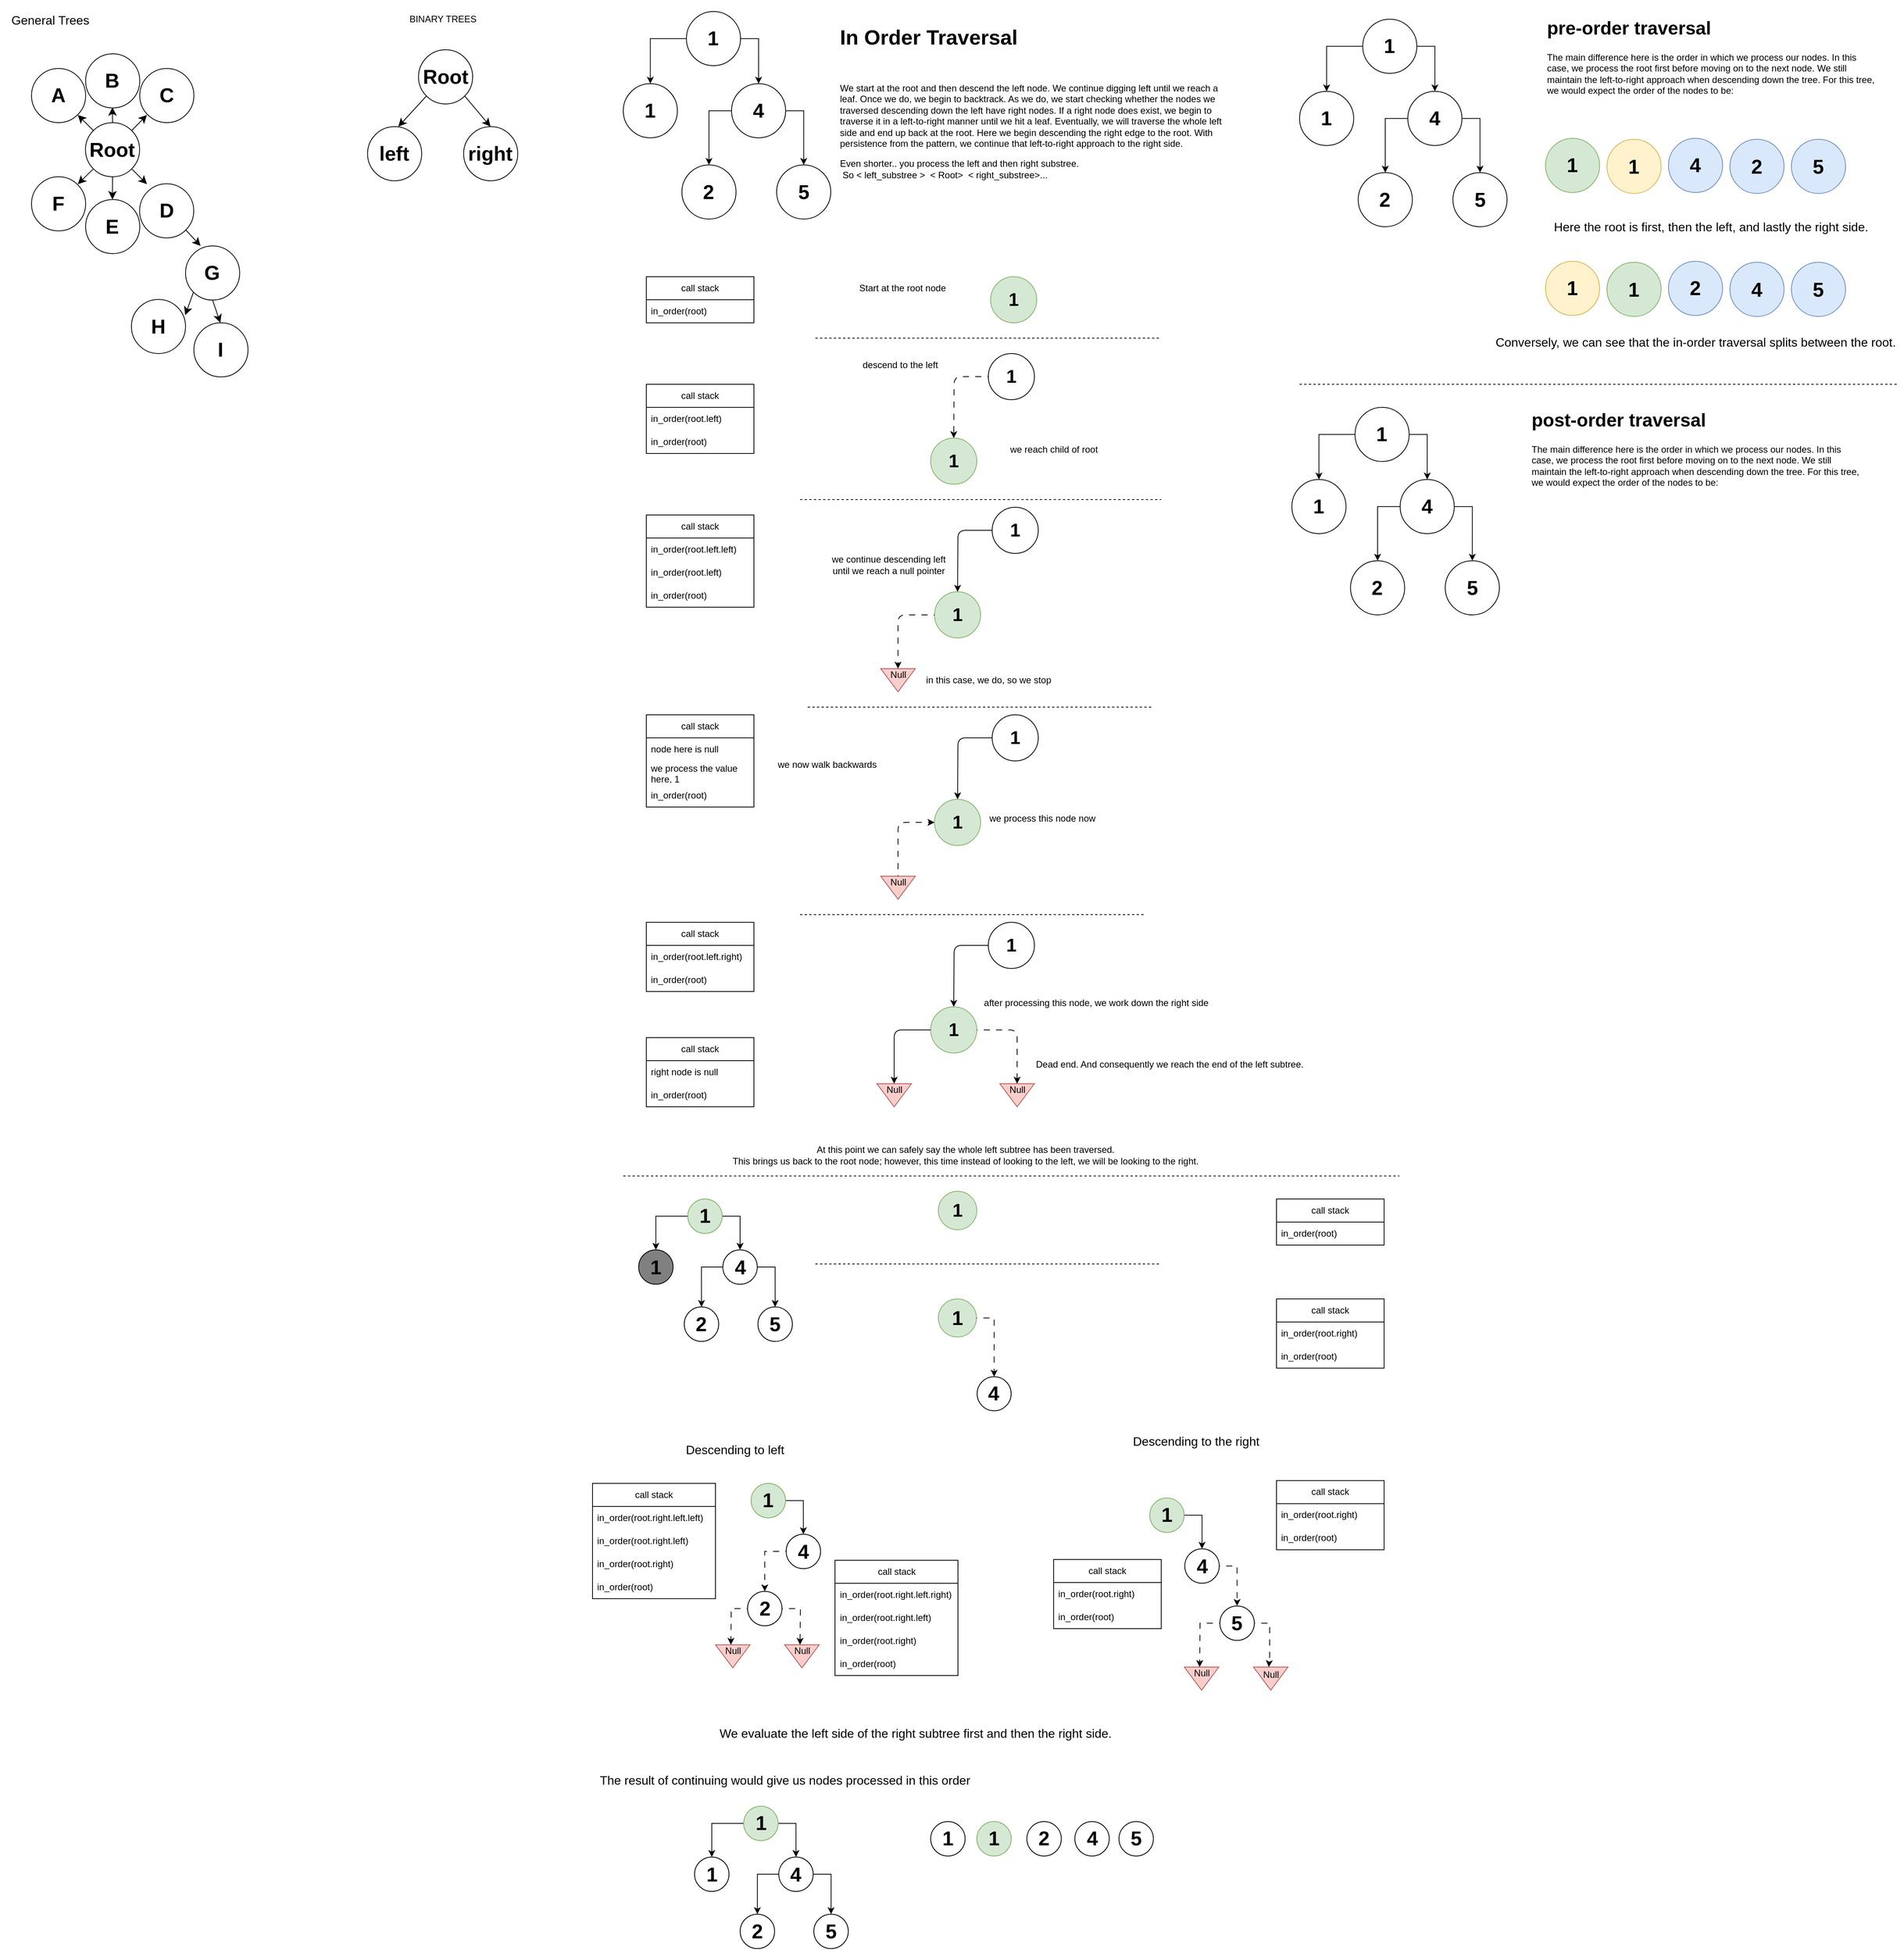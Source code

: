 <mxfile version="26.1.3">
  <diagram name="Page-1" id="28c0V_zp-TiMR2vPcXUR">
    <mxGraphModel dx="2610" dy="1288" grid="1" gridSize="10" guides="1" tooltips="1" connect="1" arrows="1" fold="1" page="1" pageScale="1" pageWidth="850" pageHeight="1100" math="0" shadow="0">
      <root>
        <mxCell id="0" />
        <mxCell id="1" parent="0" />
        <mxCell id="guaXYUS1TbYIzlUZuqkM-16" value="BINARY TREES" style="text;html=1;align=center;verticalAlign=middle;resizable=0;points=[];autosize=1;strokeColor=none;fillColor=none;" parent="1" vertex="1">
          <mxGeometry x="-280" y="30" width="110" height="30" as="geometry" />
        </mxCell>
        <mxCell id="guaXYUS1TbYIzlUZuqkM-18" value="&lt;h1&gt;&lt;font style=&quot;font-size: 13px;&quot; face=&quot;Helvetica&quot;&gt; &lt;/font&gt;&lt;font style=&quot;font-size: 27px;&quot; face=&quot;Helvetica&quot;&gt;In Order Traversal &lt;/font&gt;&lt;/h1&gt;&lt;p style=&quot;margin-left: 0px;&quot; align=&quot;left&quot;&gt;&lt;font style=&quot;line-height: 70%; font-size: 11px;&quot; face=&quot;Helvetica&quot;&gt;&lt;br&gt;&lt;/font&gt;&lt;/p&gt;&lt;p style=&quot;margin-left: 0px;&quot; align=&quot;left&quot;&gt;&lt;font face=&quot;Helvetica&quot;&gt;We start at the root and then descend the left node. We continue digging left until we reach a leaf. Once we do, we begin to backtrack. As we do, we start checking whether the nodes we traversed descending down the left have right nodes. If a right node does exist, we begin to traverse it in a left-to-right manner until we hit a leaf. Eventually, we will traverse the whole left side and end up back at the root. Here we begin descending the right edge to the root. With persistence from the pattern, we continue that left-to-right approach to the right side.&lt;/font&gt;&lt;/p&gt;&lt;div&gt;&lt;font face=&quot;Helvetica&quot;&gt;Even shorter.. you process the left and then right substree.&lt;/font&gt;&lt;/div&gt;&lt;div&gt;&lt;font face=&quot;Helvetica&quot;&gt;&amp;nbsp;So &amp;lt; left_substree &amp;gt;&amp;nbsp; &amp;lt; Root&amp;gt;&amp;nbsp; &amp;lt; right_substree&amp;gt;...&lt;/font&gt;&lt;/div&gt;&lt;div&gt;&lt;font style=&quot;font-size: 13px;&quot; face=&quot;Helvetica&quot;&gt;&lt;br&gt;&lt;/font&gt;&lt;/div&gt;&lt;div&gt;&lt;font style=&quot;font-size: 13px;&quot; face=&quot;Helvetica&quot;&gt;&lt;br&gt;&lt;/font&gt;&lt;/div&gt;&lt;div&gt;&lt;br&gt;&lt;/div&gt;" style="text;whiteSpace=wrap;html=1;" parent="1" vertex="1">
          <mxGeometry x="290" y="30" width="500" height="260" as="geometry" />
        </mxCell>
        <mxCell id="guaXYUS1TbYIzlUZuqkM-19" value="" style="group" parent="1" vertex="1" connectable="0">
          <mxGeometry x="10" y="35" width="270" height="270" as="geometry" />
        </mxCell>
        <mxCell id="guaXYUS1TbYIzlUZuqkM-20" style="edgeStyle=orthogonalEdgeStyle;rounded=0;orthogonalLoop=1;jettySize=auto;html=1;exitX=1;exitY=0.5;exitDx=0;exitDy=0;entryX=0.5;entryY=0;entryDx=0;entryDy=0;" parent="guaXYUS1TbYIzlUZuqkM-19" source="guaXYUS1TbYIzlUZuqkM-22" target="guaXYUS1TbYIzlUZuqkM-25" edge="1">
          <mxGeometry relative="1" as="geometry" />
        </mxCell>
        <mxCell id="guaXYUS1TbYIzlUZuqkM-21" style="edgeStyle=orthogonalEdgeStyle;rounded=0;orthogonalLoop=1;jettySize=auto;html=1;exitX=0;exitY=0.5;exitDx=0;exitDy=0;entryX=0.5;entryY=0;entryDx=0;entryDy=0;" parent="guaXYUS1TbYIzlUZuqkM-19" source="guaXYUS1TbYIzlUZuqkM-22" target="guaXYUS1TbYIzlUZuqkM-26" edge="1">
          <mxGeometry relative="1" as="geometry" />
        </mxCell>
        <mxCell id="guaXYUS1TbYIzlUZuqkM-22" value="1" style="ellipse;whiteSpace=wrap;html=1;aspect=fixed;fontSize=26;fontStyle=1" parent="guaXYUS1TbYIzlUZuqkM-19" vertex="1">
          <mxGeometry x="82.174" width="70.435" height="70.435" as="geometry" />
        </mxCell>
        <mxCell id="guaXYUS1TbYIzlUZuqkM-23" style="edgeStyle=orthogonalEdgeStyle;rounded=0;orthogonalLoop=1;jettySize=auto;html=1;exitX=1;exitY=0.5;exitDx=0;exitDy=0;entryX=0.5;entryY=0;entryDx=0;entryDy=0;" parent="guaXYUS1TbYIzlUZuqkM-19" source="guaXYUS1TbYIzlUZuqkM-25" target="guaXYUS1TbYIzlUZuqkM-27" edge="1">
          <mxGeometry relative="1" as="geometry" />
        </mxCell>
        <mxCell id="guaXYUS1TbYIzlUZuqkM-24" style="edgeStyle=orthogonalEdgeStyle;rounded=0;orthogonalLoop=1;jettySize=auto;html=1;exitX=0;exitY=0.5;exitDx=0;exitDy=0;" parent="guaXYUS1TbYIzlUZuqkM-19" source="guaXYUS1TbYIzlUZuqkM-25" target="guaXYUS1TbYIzlUZuqkM-28" edge="1">
          <mxGeometry relative="1" as="geometry" />
        </mxCell>
        <mxCell id="guaXYUS1TbYIzlUZuqkM-25" value="4" style="ellipse;whiteSpace=wrap;html=1;aspect=fixed;fontSize=26;fontStyle=1" parent="guaXYUS1TbYIzlUZuqkM-19" vertex="1">
          <mxGeometry x="140.87" y="93.913" width="70.435" height="70.435" as="geometry" />
        </mxCell>
        <mxCell id="guaXYUS1TbYIzlUZuqkM-26" value="1" style="ellipse;whiteSpace=wrap;html=1;aspect=fixed;fontSize=26;fontStyle=1" parent="guaXYUS1TbYIzlUZuqkM-19" vertex="1">
          <mxGeometry y="93.913" width="70.435" height="70.435" as="geometry" />
        </mxCell>
        <mxCell id="guaXYUS1TbYIzlUZuqkM-27" value="5" style="ellipse;whiteSpace=wrap;html=1;aspect=fixed;fontSize=26;fontStyle=1" parent="guaXYUS1TbYIzlUZuqkM-19" vertex="1">
          <mxGeometry x="199.565" y="199.565" width="70.435" height="70.435" as="geometry" />
        </mxCell>
        <mxCell id="guaXYUS1TbYIzlUZuqkM-28" value="2" style="ellipse;whiteSpace=wrap;html=1;aspect=fixed;fontSize=26;fontStyle=1" parent="guaXYUS1TbYIzlUZuqkM-19" vertex="1">
          <mxGeometry x="76.304" y="199.565" width="70.435" height="70.435" as="geometry" />
        </mxCell>
        <mxCell id="guaXYUS1TbYIzlUZuqkM-41" value="" style="group;movable=1;resizable=1;rotatable=1;deletable=1;editable=1;locked=0;connectable=1;" parent="1" vertex="1" connectable="0">
          <mxGeometry x="303" y="380" width="245" height="60" as="geometry" />
        </mxCell>
        <mxCell id="guaXYUS1TbYIzlUZuqkM-29" value="Start at the root node" style="text;html=1;align=center;verticalAlign=middle;resizable=1;points=[];autosize=1;strokeColor=none;fillColor=none;movable=1;rotatable=1;deletable=1;editable=1;locked=0;connectable=1;" parent="guaXYUS1TbYIzlUZuqkM-41" vertex="1">
          <mxGeometry width="140" height="30" as="geometry" />
        </mxCell>
        <mxCell id="guaXYUS1TbYIzlUZuqkM-1" value="1" style="ellipse;whiteSpace=wrap;html=1;aspect=fixed;fillColor=#d5e8d4;strokeColor=#82b366;fontStyle=1;fontSize=24;movable=1;resizable=1;rotatable=1;deletable=1;editable=1;locked=0;connectable=1;" parent="guaXYUS1TbYIzlUZuqkM-41" vertex="1">
          <mxGeometry x="185" width="60" height="60" as="geometry" />
        </mxCell>
        <mxCell id="guaXYUS1TbYIzlUZuqkM-42" value="" style="group" parent="1" vertex="1" connectable="0">
          <mxGeometry x="310" y="480" width="330" height="170" as="geometry" />
        </mxCell>
        <mxCell id="guaXYUS1TbYIzlUZuqkM-35" value="descend to the left" style="text;html=1;align=center;verticalAlign=middle;resizable=0;points=[];autosize=1;strokeColor=none;fillColor=none;" parent="guaXYUS1TbYIzlUZuqkM-42" vertex="1">
          <mxGeometry width="120" height="30" as="geometry" />
        </mxCell>
        <mxCell id="guaXYUS1TbYIzlUZuqkM-36" style="edgeStyle=orthogonalEdgeStyle;rounded=1;orthogonalLoop=1;jettySize=auto;html=1;exitX=0;exitY=0.5;exitDx=0;exitDy=0;curved=0;flowAnimation=1;" parent="guaXYUS1TbYIzlUZuqkM-42" source="guaXYUS1TbYIzlUZuqkM-37" edge="1">
          <mxGeometry relative="1" as="geometry">
            <mxPoint x="130" y="110" as="targetPoint" />
          </mxGeometry>
        </mxCell>
        <mxCell id="guaXYUS1TbYIzlUZuqkM-37" value="1" style="ellipse;whiteSpace=wrap;html=1;aspect=fixed;fontStyle=1;fontSize=24;" parent="guaXYUS1TbYIzlUZuqkM-42" vertex="1">
          <mxGeometry x="175" width="60" height="60" as="geometry" />
        </mxCell>
        <mxCell id="guaXYUS1TbYIzlUZuqkM-38" value="1" style="ellipse;whiteSpace=wrap;html=1;aspect=fixed;fillColor=#d5e8d4;strokeColor=#82b366;fontStyle=1;fontSize=24;" parent="guaXYUS1TbYIzlUZuqkM-42" vertex="1">
          <mxGeometry x="100" y="110" width="60" height="60" as="geometry" />
        </mxCell>
        <mxCell id="guaXYUS1TbYIzlUZuqkM-39" value="we reach child of root" style="text;html=1;align=center;verticalAlign=middle;resizable=0;points=[];autosize=1;strokeColor=none;fillColor=none;" parent="guaXYUS1TbYIzlUZuqkM-42" vertex="1">
          <mxGeometry x="190" y="110" width="140" height="30" as="geometry" />
        </mxCell>
        <mxCell id="guaXYUS1TbYIzlUZuqkM-65" value="" style="group" parent="1" vertex="1" connectable="0">
          <mxGeometry x="270" y="680" width="310" height="240" as="geometry" />
        </mxCell>
        <mxCell id="guaXYUS1TbYIzlUZuqkM-44" value="we continue descending left &lt;br&gt;until we reach a null pointer" style="text;html=1;align=center;verticalAlign=middle;resizable=0;points=[];autosize=1;strokeColor=none;fillColor=none;" parent="guaXYUS1TbYIzlUZuqkM-65" vertex="1">
          <mxGeometry y="55" width="170" height="40" as="geometry" />
        </mxCell>
        <mxCell id="guaXYUS1TbYIzlUZuqkM-45" style="edgeStyle=orthogonalEdgeStyle;rounded=1;orthogonalLoop=1;jettySize=auto;html=1;exitX=0;exitY=0.5;exitDx=0;exitDy=0;curved=0;flowAnimation=0;" parent="guaXYUS1TbYIzlUZuqkM-65" source="guaXYUS1TbYIzlUZuqkM-46" edge="1">
          <mxGeometry relative="1" as="geometry">
            <mxPoint x="175" y="110" as="targetPoint" />
          </mxGeometry>
        </mxCell>
        <mxCell id="guaXYUS1TbYIzlUZuqkM-46" value="1" style="ellipse;whiteSpace=wrap;html=1;aspect=fixed;fontStyle=1;fontSize=24;" parent="guaXYUS1TbYIzlUZuqkM-65" vertex="1">
          <mxGeometry x="220" width="60" height="60" as="geometry" />
        </mxCell>
        <mxCell id="guaXYUS1TbYIzlUZuqkM-47" value="1" style="ellipse;whiteSpace=wrap;html=1;aspect=fixed;fillColor=#d5e8d4;strokeColor=#82b366;fontStyle=1;fontSize=24;" parent="guaXYUS1TbYIzlUZuqkM-65" vertex="1">
          <mxGeometry x="145" y="110" width="60" height="60" as="geometry" />
        </mxCell>
        <mxCell id="guaXYUS1TbYIzlUZuqkM-52" value="" style="edgeStyle=orthogonalEdgeStyle;rounded=1;orthogonalLoop=1;jettySize=auto;html=1;exitX=0;exitY=0.5;exitDx=0;exitDy=0;flowAnimation=1;curved=0;entryX=0;entryY=0.5;entryDx=0;entryDy=0;" parent="guaXYUS1TbYIzlUZuqkM-65" source="guaXYUS1TbYIzlUZuqkM-47" target="guaXYUS1TbYIzlUZuqkM-59" edge="1">
          <mxGeometry relative="1" as="geometry">
            <mxPoint x="90" y="200" as="targetPoint" />
            <mxPoint x="145" y="140" as="sourcePoint" />
          </mxGeometry>
        </mxCell>
        <mxCell id="guaXYUS1TbYIzlUZuqkM-62" value="" style="group" parent="guaXYUS1TbYIzlUZuqkM-65" vertex="1" connectable="0">
          <mxGeometry x="75" y="210" width="45" height="30" as="geometry" />
        </mxCell>
        <mxCell id="guaXYUS1TbYIzlUZuqkM-59" value="" style="triangle;whiteSpace=wrap;html=1;rotation=90;fillColor=#f8cecc;strokeColor=#b85450;" parent="guaXYUS1TbYIzlUZuqkM-62" vertex="1">
          <mxGeometry x="7.5" y="-7.5" width="30" height="45" as="geometry" />
        </mxCell>
        <mxCell id="guaXYUS1TbYIzlUZuqkM-61" value="Null" style="text;html=1;align=center;verticalAlign=middle;whiteSpace=wrap;rounded=0;" parent="guaXYUS1TbYIzlUZuqkM-62" vertex="1">
          <mxGeometry x="7.5" width="30" height="15" as="geometry" />
        </mxCell>
        <mxCell id="guaXYUS1TbYIzlUZuqkM-63" value="in this case, we do, so we stop" style="text;html=1;align=center;verticalAlign=middle;resizable=0;points=[];autosize=1;strokeColor=none;fillColor=none;" parent="guaXYUS1TbYIzlUZuqkM-65" vertex="1">
          <mxGeometry x="120" y="210" width="190" height="30" as="geometry" />
        </mxCell>
        <mxCell id="PHoDI3Z7Dd6WKzNwkaG9-5" value="call stack" style="swimlane;fontStyle=0;childLayout=stackLayout;horizontal=1;startSize=30;horizontalStack=0;resizeParent=1;resizeParentMax=0;resizeLast=0;collapsible=1;marginBottom=0;whiteSpace=wrap;html=1;" vertex="1" parent="1">
          <mxGeometry x="40" y="380" width="140" height="60" as="geometry" />
        </mxCell>
        <mxCell id="PHoDI3Z7Dd6WKzNwkaG9-8" value="in_order(root)" style="text;strokeColor=none;fillColor=none;align=left;verticalAlign=middle;spacingLeft=4;spacingRight=4;overflow=hidden;points=[[0,0.5],[1,0.5]];portConstraint=eastwest;rotatable=0;whiteSpace=wrap;html=1;" vertex="1" parent="PHoDI3Z7Dd6WKzNwkaG9-5">
          <mxGeometry y="30" width="140" height="30" as="geometry" />
        </mxCell>
        <mxCell id="PHoDI3Z7Dd6WKzNwkaG9-9" value="" style="endArrow=none;dashed=1;html=1;rounded=0;" edge="1" parent="1">
          <mxGeometry width="50" height="50" relative="1" as="geometry">
            <mxPoint x="260" y="460" as="sourcePoint" />
            <mxPoint x="710" y="460" as="targetPoint" />
          </mxGeometry>
        </mxCell>
        <mxCell id="PHoDI3Z7Dd6WKzNwkaG9-10" value="" style="endArrow=none;dashed=1;html=1;rounded=0;" edge="1" parent="1">
          <mxGeometry width="50" height="50" relative="1" as="geometry">
            <mxPoint x="240" y="670" as="sourcePoint" />
            <mxPoint x="710" y="670" as="targetPoint" />
          </mxGeometry>
        </mxCell>
        <mxCell id="PHoDI3Z7Dd6WKzNwkaG9-11" value="" style="endArrow=none;dashed=1;html=1;rounded=0;" edge="1" parent="1">
          <mxGeometry width="50" height="50" relative="1" as="geometry">
            <mxPoint x="250" y="940" as="sourcePoint" />
            <mxPoint x="700" y="940" as="targetPoint" />
          </mxGeometry>
        </mxCell>
        <mxCell id="PHoDI3Z7Dd6WKzNwkaG9-30" value="" style="group" vertex="1" connectable="0" parent="1">
          <mxGeometry x="200" y="950" width="435" height="240" as="geometry" />
        </mxCell>
        <mxCell id="guaXYUS1TbYIzlUZuqkM-69" value="1" style="ellipse;whiteSpace=wrap;html=1;aspect=fixed;fontStyle=1;fontSize=24;" parent="PHoDI3Z7Dd6WKzNwkaG9-30" vertex="1">
          <mxGeometry x="290" width="60" height="60" as="geometry" />
        </mxCell>
        <mxCell id="PHoDI3Z7Dd6WKzNwkaG9-20" value="" style="group" vertex="1" connectable="0" parent="PHoDI3Z7Dd6WKzNwkaG9-30">
          <mxGeometry y="50" width="435" height="190" as="geometry" />
        </mxCell>
        <mxCell id="guaXYUS1TbYIzlUZuqkM-76" value="we now walk backwards" style="text;html=1;align=center;verticalAlign=middle;resizable=0;points=[];autosize=1;strokeColor=none;fillColor=none;" parent="PHoDI3Z7Dd6WKzNwkaG9-20" vertex="1">
          <mxGeometry width="150" height="30" as="geometry" />
        </mxCell>
        <mxCell id="PHoDI3Z7Dd6WKzNwkaG9-13" value="we process this node now" style="text;html=1;align=center;verticalAlign=middle;resizable=0;points=[];autosize=1;strokeColor=none;fillColor=none;" vertex="1" parent="PHoDI3Z7Dd6WKzNwkaG9-20">
          <mxGeometry x="275" y="70" width="160" height="30" as="geometry" />
        </mxCell>
        <mxCell id="guaXYUS1TbYIzlUZuqkM-68" style="edgeStyle=orthogonalEdgeStyle;rounded=1;orthogonalLoop=1;jettySize=auto;html=1;exitX=0;exitY=0.5;exitDx=0;exitDy=0;curved=0;flowAnimation=0;" parent="PHoDI3Z7Dd6WKzNwkaG9-20" source="guaXYUS1TbYIzlUZuqkM-69" edge="1">
          <mxGeometry relative="1" as="geometry">
            <mxPoint x="245" y="60" as="targetPoint" />
          </mxGeometry>
        </mxCell>
        <mxCell id="guaXYUS1TbYIzlUZuqkM-70" value="1" style="ellipse;whiteSpace=wrap;html=1;aspect=fixed;fontStyle=1;fontSize=24;fillColor=#d5e8d4;strokeColor=#82b366;" parent="PHoDI3Z7Dd6WKzNwkaG9-20" vertex="1">
          <mxGeometry x="215" y="60" width="60" height="60" as="geometry" />
        </mxCell>
        <mxCell id="guaXYUS1TbYIzlUZuqkM-72" value="" style="group" parent="PHoDI3Z7Dd6WKzNwkaG9-20" vertex="1" connectable="0">
          <mxGeometry x="145" y="160" width="45" height="30" as="geometry" />
        </mxCell>
        <mxCell id="guaXYUS1TbYIzlUZuqkM-73" value="" style="triangle;whiteSpace=wrap;html=1;rotation=90;fillColor=#f8cecc;strokeColor=#b85450;" parent="guaXYUS1TbYIzlUZuqkM-72" vertex="1">
          <mxGeometry x="7.5" y="-7.5" width="30" height="45" as="geometry" />
        </mxCell>
        <mxCell id="guaXYUS1TbYIzlUZuqkM-74" value="Null" style="text;html=1;align=center;verticalAlign=middle;whiteSpace=wrap;rounded=0;" parent="guaXYUS1TbYIzlUZuqkM-72" vertex="1">
          <mxGeometry x="7.5" width="30" height="15" as="geometry" />
        </mxCell>
        <mxCell id="PHoDI3Z7Dd6WKzNwkaG9-15" style="edgeStyle=orthogonalEdgeStyle;rounded=1;orthogonalLoop=1;jettySize=auto;html=1;exitX=0.5;exitY=0;exitDx=0;exitDy=0;entryX=0;entryY=0.5;entryDx=0;entryDy=0;curved=0;flowAnimation=1;" edge="1" parent="PHoDI3Z7Dd6WKzNwkaG9-20" source="guaXYUS1TbYIzlUZuqkM-74" target="guaXYUS1TbYIzlUZuqkM-70">
          <mxGeometry relative="1" as="geometry" />
        </mxCell>
        <mxCell id="PHoDI3Z7Dd6WKzNwkaG9-47" value="" style="group" vertex="1" connectable="0" parent="1">
          <mxGeometry x="340" y="1220" width="560" height="243" as="geometry" />
        </mxCell>
        <mxCell id="PHoDI3Z7Dd6WKzNwkaG9-32" value="1" style="ellipse;whiteSpace=wrap;html=1;aspect=fixed;fontStyle=1;fontSize=24;" vertex="1" parent="PHoDI3Z7Dd6WKzNwkaG9-47">
          <mxGeometry x="145" width="60" height="60" as="geometry" />
        </mxCell>
        <mxCell id="PHoDI3Z7Dd6WKzNwkaG9-35" value="after processing this node, we work down the right side" style="text;html=1;align=center;verticalAlign=middle;resizable=0;points=[];autosize=1;strokeColor=none;fillColor=none;" vertex="1" parent="PHoDI3Z7Dd6WKzNwkaG9-47">
          <mxGeometry x="125" y="90" width="320" height="30" as="geometry" />
        </mxCell>
        <mxCell id="PHoDI3Z7Dd6WKzNwkaG9-36" style="edgeStyle=orthogonalEdgeStyle;rounded=1;orthogonalLoop=1;jettySize=auto;html=1;exitX=0;exitY=0.5;exitDx=0;exitDy=0;curved=0;flowAnimation=0;" edge="1" parent="PHoDI3Z7Dd6WKzNwkaG9-47" source="PHoDI3Z7Dd6WKzNwkaG9-32">
          <mxGeometry relative="1" as="geometry">
            <mxPoint x="100" y="110" as="targetPoint" />
          </mxGeometry>
        </mxCell>
        <mxCell id="PHoDI3Z7Dd6WKzNwkaG9-42" style="edgeStyle=orthogonalEdgeStyle;rounded=1;orthogonalLoop=1;jettySize=auto;html=1;exitX=1;exitY=0.5;exitDx=0;exitDy=0;curved=0;entryX=0.5;entryY=0;entryDx=0;entryDy=0;flowAnimation=1;" edge="1" parent="PHoDI3Z7Dd6WKzNwkaG9-47" source="PHoDI3Z7Dd6WKzNwkaG9-37" target="PHoDI3Z7Dd6WKzNwkaG9-45">
          <mxGeometry relative="1" as="geometry">
            <mxPoint x="185" y="210" as="targetPoint" />
          </mxGeometry>
        </mxCell>
        <mxCell id="PHoDI3Z7Dd6WKzNwkaG9-37" value="1" style="ellipse;whiteSpace=wrap;html=1;aspect=fixed;fontStyle=1;fontSize=24;fillColor=#d5e8d4;strokeColor=#82b366;" vertex="1" parent="PHoDI3Z7Dd6WKzNwkaG9-47">
          <mxGeometry x="70" y="110" width="60" height="60" as="geometry" />
        </mxCell>
        <mxCell id="PHoDI3Z7Dd6WKzNwkaG9-38" value="" style="group" vertex="1" connectable="0" parent="PHoDI3Z7Dd6WKzNwkaG9-47">
          <mxGeometry y="210" width="45" height="30" as="geometry" />
        </mxCell>
        <mxCell id="PHoDI3Z7Dd6WKzNwkaG9-39" value="" style="triangle;whiteSpace=wrap;html=1;rotation=90;fillColor=#f8cecc;strokeColor=#b85450;" vertex="1" parent="PHoDI3Z7Dd6WKzNwkaG9-38">
          <mxGeometry x="7.5" y="-7.5" width="30" height="45" as="geometry" />
        </mxCell>
        <mxCell id="PHoDI3Z7Dd6WKzNwkaG9-40" value="Null" style="text;html=1;align=center;verticalAlign=middle;whiteSpace=wrap;rounded=0;" vertex="1" parent="PHoDI3Z7Dd6WKzNwkaG9-38">
          <mxGeometry x="7.5" width="30" height="15" as="geometry" />
        </mxCell>
        <mxCell id="PHoDI3Z7Dd6WKzNwkaG9-41" style="edgeStyle=orthogonalEdgeStyle;rounded=1;orthogonalLoop=1;jettySize=auto;html=1;exitX=0.5;exitY=0;exitDx=0;exitDy=0;entryX=0;entryY=0.5;entryDx=0;entryDy=0;curved=0;flowAnimation=0;endArrow=none;startFill=1;startArrow=classic;" edge="1" parent="PHoDI3Z7Dd6WKzNwkaG9-47" source="PHoDI3Z7Dd6WKzNwkaG9-40" target="PHoDI3Z7Dd6WKzNwkaG9-37">
          <mxGeometry relative="1" as="geometry" />
        </mxCell>
        <mxCell id="PHoDI3Z7Dd6WKzNwkaG9-43" value="" style="group" vertex="1" connectable="0" parent="PHoDI3Z7Dd6WKzNwkaG9-47">
          <mxGeometry x="160" y="210" width="45" height="30" as="geometry" />
        </mxCell>
        <mxCell id="PHoDI3Z7Dd6WKzNwkaG9-44" value="" style="triangle;whiteSpace=wrap;html=1;rotation=90;fillColor=#f8cecc;strokeColor=#b85450;" vertex="1" parent="PHoDI3Z7Dd6WKzNwkaG9-43">
          <mxGeometry x="7.5" y="-7.5" width="30" height="45" as="geometry" />
        </mxCell>
        <mxCell id="PHoDI3Z7Dd6WKzNwkaG9-45" value="Null" style="text;html=1;align=center;verticalAlign=middle;whiteSpace=wrap;rounded=0;" vertex="1" parent="PHoDI3Z7Dd6WKzNwkaG9-43">
          <mxGeometry x="7.5" width="30" height="15" as="geometry" />
        </mxCell>
        <mxCell id="PHoDI3Z7Dd6WKzNwkaG9-46" value="&lt;div align=&quot;left&quot;&gt;Dead end. And consequently we reach the end of the left subtree.&lt;/div&gt;" style="text;html=1;align=left;verticalAlign=middle;resizable=0;points=[];autosize=1;strokeColor=none;fillColor=none;" vertex="1" parent="PHoDI3Z7Dd6WKzNwkaG9-47">
          <mxGeometry x="205" y="170" width="370" height="30" as="geometry" />
        </mxCell>
        <mxCell id="PHoDI3Z7Dd6WKzNwkaG9-48" value="&lt;h1&gt;pre-order traversal&lt;/h1&gt;&lt;div&gt;The main difference here is the order in which we process our nodes. In this case, we process the root first before moving on to the next node. We still maintain the left-to-right approach when descending down the tree. For this tree, we would expect the order of the nodes to be:&lt;/div&gt;&lt;div&gt;&lt;br&gt;&lt;/div&gt;&lt;div&gt;&lt;br&gt;&lt;/div&gt;&lt;div&gt;&lt;br&gt;&lt;/div&gt;&lt;div&gt;&lt;br&gt;&lt;/div&gt;&lt;div&gt;&lt;br&gt;&lt;/div&gt;&lt;div&gt;&lt;br&gt;&lt;/div&gt;&lt;div&gt;&lt;br&gt;&lt;/div&gt;&lt;div&gt;&lt;br&gt;&lt;/div&gt;" style="text;whiteSpace=wrap;html=1;" vertex="1" parent="1">
          <mxGeometry x="1210" y="20" width="430" height="160" as="geometry" />
        </mxCell>
        <mxCell id="PHoDI3Z7Dd6WKzNwkaG9-50" value="call stack" style="swimlane;fontStyle=0;childLayout=stackLayout;horizontal=1;startSize=30;horizontalStack=0;resizeParent=1;resizeParentMax=0;resizeLast=0;collapsible=1;marginBottom=0;whiteSpace=wrap;html=1;" vertex="1" parent="1">
          <mxGeometry x="40" y="520" width="140" height="90" as="geometry" />
        </mxCell>
        <mxCell id="PHoDI3Z7Dd6WKzNwkaG9-52" value="in_order(root.left)" style="text;strokeColor=none;fillColor=none;align=left;verticalAlign=middle;spacingLeft=4;spacingRight=4;overflow=hidden;points=[[0,0.5],[1,0.5]];portConstraint=eastwest;rotatable=0;whiteSpace=wrap;html=1;" vertex="1" parent="PHoDI3Z7Dd6WKzNwkaG9-50">
          <mxGeometry y="30" width="140" height="30" as="geometry" />
        </mxCell>
        <mxCell id="PHoDI3Z7Dd6WKzNwkaG9-53" value="in_order(root)" style="text;strokeColor=none;fillColor=none;align=left;verticalAlign=middle;spacingLeft=4;spacingRight=4;overflow=hidden;points=[[0,0.5],[1,0.5]];portConstraint=eastwest;rotatable=0;whiteSpace=wrap;html=1;" vertex="1" parent="PHoDI3Z7Dd6WKzNwkaG9-50">
          <mxGeometry y="60" width="140" height="30" as="geometry" />
        </mxCell>
        <mxCell id="PHoDI3Z7Dd6WKzNwkaG9-54" value="call stack" style="swimlane;fontStyle=0;childLayout=stackLayout;horizontal=1;startSize=30;horizontalStack=0;resizeParent=1;resizeParentMax=0;resizeLast=0;collapsible=1;marginBottom=0;whiteSpace=wrap;html=1;" vertex="1" parent="1">
          <mxGeometry x="40" y="690" width="140" height="120" as="geometry" />
        </mxCell>
        <mxCell id="PHoDI3Z7Dd6WKzNwkaG9-55" value="in_order(root.left.left)" style="text;strokeColor=none;fillColor=none;align=left;verticalAlign=middle;spacingLeft=4;spacingRight=4;overflow=hidden;points=[[0,0.5],[1,0.5]];portConstraint=eastwest;rotatable=0;whiteSpace=wrap;html=1;" vertex="1" parent="PHoDI3Z7Dd6WKzNwkaG9-54">
          <mxGeometry y="30" width="140" height="30" as="geometry" />
        </mxCell>
        <mxCell id="PHoDI3Z7Dd6WKzNwkaG9-56" value="in_order(root.left)" style="text;strokeColor=none;fillColor=none;align=left;verticalAlign=middle;spacingLeft=4;spacingRight=4;overflow=hidden;points=[[0,0.5],[1,0.5]];portConstraint=eastwest;rotatable=0;whiteSpace=wrap;html=1;" vertex="1" parent="PHoDI3Z7Dd6WKzNwkaG9-54">
          <mxGeometry y="60" width="140" height="30" as="geometry" />
        </mxCell>
        <mxCell id="PHoDI3Z7Dd6WKzNwkaG9-57" value="in_order(root)" style="text;strokeColor=none;fillColor=none;align=left;verticalAlign=middle;spacingLeft=4;spacingRight=4;overflow=hidden;points=[[0,0.5],[1,0.5]];portConstraint=eastwest;rotatable=0;whiteSpace=wrap;html=1;" vertex="1" parent="PHoDI3Z7Dd6WKzNwkaG9-54">
          <mxGeometry y="90" width="140" height="30" as="geometry" />
        </mxCell>
        <mxCell id="PHoDI3Z7Dd6WKzNwkaG9-61" value="call stack" style="swimlane;fontStyle=0;childLayout=stackLayout;horizontal=1;startSize=30;horizontalStack=0;resizeParent=1;resizeParentMax=0;resizeLast=0;collapsible=1;marginBottom=0;whiteSpace=wrap;html=1;" vertex="1" parent="1">
          <mxGeometry x="40" y="950" width="140" height="120" as="geometry" />
        </mxCell>
        <mxCell id="PHoDI3Z7Dd6WKzNwkaG9-62" value="node here is null" style="text;strokeColor=none;fillColor=none;align=left;verticalAlign=middle;spacingLeft=4;spacingRight=4;overflow=hidden;points=[[0,0.5],[1,0.5]];portConstraint=eastwest;rotatable=0;whiteSpace=wrap;html=1;" vertex="1" parent="PHoDI3Z7Dd6WKzNwkaG9-61">
          <mxGeometry y="30" width="140" height="30" as="geometry" />
        </mxCell>
        <UserObject label="we process the value here, 1" link="in_order(root.left)" id="PHoDI3Z7Dd6WKzNwkaG9-63">
          <mxCell style="text;strokeColor=none;fillColor=none;align=left;verticalAlign=middle;spacingLeft=4;spacingRight=4;overflow=hidden;points=[[0,0.5],[1,0.5]];portConstraint=eastwest;rotatable=0;whiteSpace=wrap;html=1;" vertex="1" parent="PHoDI3Z7Dd6WKzNwkaG9-61">
            <mxGeometry y="60" width="140" height="30" as="geometry" />
          </mxCell>
        </UserObject>
        <mxCell id="PHoDI3Z7Dd6WKzNwkaG9-64" value="in_order(root)" style="text;strokeColor=none;fillColor=none;align=left;verticalAlign=middle;spacingLeft=4;spacingRight=4;overflow=hidden;points=[[0,0.5],[1,0.5]];portConstraint=eastwest;rotatable=0;whiteSpace=wrap;html=1;" vertex="1" parent="PHoDI3Z7Dd6WKzNwkaG9-61">
          <mxGeometry y="90" width="140" height="30" as="geometry" />
        </mxCell>
        <mxCell id="PHoDI3Z7Dd6WKzNwkaG9-65" value="call stack" style="swimlane;fontStyle=0;childLayout=stackLayout;horizontal=1;startSize=30;horizontalStack=0;resizeParent=1;resizeParentMax=0;resizeLast=0;collapsible=1;marginBottom=0;whiteSpace=wrap;html=1;" vertex="1" parent="1">
          <mxGeometry x="40" y="1220" width="140" height="90" as="geometry">
            <mxRectangle x="40" y="1290" width="90" height="30" as="alternateBounds" />
          </mxGeometry>
        </mxCell>
        <mxCell id="PHoDI3Z7Dd6WKzNwkaG9-68" value="in_order(root.left.right)" style="text;strokeColor=none;fillColor=none;align=left;verticalAlign=middle;spacingLeft=4;spacingRight=4;overflow=hidden;points=[[0,0.5],[1,0.5]];portConstraint=eastwest;rotatable=0;whiteSpace=wrap;html=1;" vertex="1" parent="PHoDI3Z7Dd6WKzNwkaG9-65">
          <mxGeometry y="30" width="140" height="30" as="geometry" />
        </mxCell>
        <mxCell id="PHoDI3Z7Dd6WKzNwkaG9-69" value="in_order(root)" style="text;strokeColor=none;fillColor=none;align=left;verticalAlign=middle;spacingLeft=4;spacingRight=4;overflow=hidden;points=[[0,0.5],[1,0.5]];portConstraint=eastwest;rotatable=0;whiteSpace=wrap;html=1;" vertex="1" parent="PHoDI3Z7Dd6WKzNwkaG9-65">
          <mxGeometry y="60" width="140" height="30" as="geometry" />
        </mxCell>
        <mxCell id="PHoDI3Z7Dd6WKzNwkaG9-75" value="" style="endArrow=none;dashed=1;html=1;rounded=0;" edge="1" parent="1">
          <mxGeometry width="50" height="50" relative="1" as="geometry">
            <mxPoint x="240" y="1210" as="sourcePoint" />
            <mxPoint x="690" y="1210" as="targetPoint" />
          </mxGeometry>
        </mxCell>
        <mxCell id="PHoDI3Z7Dd6WKzNwkaG9-77" value="" style="group" vertex="1" connectable="0" parent="1">
          <mxGeometry x="102.75" y="2370" width="210" height="190" as="geometry" />
        </mxCell>
        <mxCell id="PHoDI3Z7Dd6WKzNwkaG9-78" style="edgeStyle=orthogonalEdgeStyle;rounded=0;orthogonalLoop=1;jettySize=auto;html=1;exitX=1;exitY=0.5;exitDx=0;exitDy=0;entryX=0.5;entryY=0;entryDx=0;entryDy=0;" edge="1" parent="PHoDI3Z7Dd6WKzNwkaG9-77" source="PHoDI3Z7Dd6WKzNwkaG9-80" target="PHoDI3Z7Dd6WKzNwkaG9-83">
          <mxGeometry relative="1" as="geometry" />
        </mxCell>
        <mxCell id="PHoDI3Z7Dd6WKzNwkaG9-79" style="edgeStyle=orthogonalEdgeStyle;rounded=0;orthogonalLoop=1;jettySize=auto;html=1;exitX=0;exitY=0.5;exitDx=0;exitDy=0;entryX=0.5;entryY=0;entryDx=0;entryDy=0;fillColor=#f5f5f5;strokeColor=#000000;" edge="1" parent="PHoDI3Z7Dd6WKzNwkaG9-77" source="PHoDI3Z7Dd6WKzNwkaG9-80" target="PHoDI3Z7Dd6WKzNwkaG9-84">
          <mxGeometry relative="1" as="geometry" />
        </mxCell>
        <mxCell id="PHoDI3Z7Dd6WKzNwkaG9-80" value="1" style="ellipse;whiteSpace=wrap;html=1;aspect=fixed;fontSize=26;fontStyle=1;fillColor=#d5e8d4;strokeColor=#82b366;" vertex="1" parent="PHoDI3Z7Dd6WKzNwkaG9-77">
          <mxGeometry x="63.913" width="44.845" height="44.845" as="geometry" />
        </mxCell>
        <mxCell id="PHoDI3Z7Dd6WKzNwkaG9-81" style="edgeStyle=orthogonalEdgeStyle;rounded=0;orthogonalLoop=1;jettySize=auto;html=1;exitX=1;exitY=0.5;exitDx=0;exitDy=0;entryX=0.5;entryY=0;entryDx=0;entryDy=0;" edge="1" parent="PHoDI3Z7Dd6WKzNwkaG9-77" source="PHoDI3Z7Dd6WKzNwkaG9-83" target="PHoDI3Z7Dd6WKzNwkaG9-85">
          <mxGeometry relative="1" as="geometry" />
        </mxCell>
        <mxCell id="PHoDI3Z7Dd6WKzNwkaG9-82" style="edgeStyle=orthogonalEdgeStyle;rounded=0;orthogonalLoop=1;jettySize=auto;html=1;exitX=0;exitY=0.5;exitDx=0;exitDy=0;" edge="1" parent="PHoDI3Z7Dd6WKzNwkaG9-77" source="PHoDI3Z7Dd6WKzNwkaG9-83" target="PHoDI3Z7Dd6WKzNwkaG9-86">
          <mxGeometry relative="1" as="geometry" />
        </mxCell>
        <mxCell id="PHoDI3Z7Dd6WKzNwkaG9-83" value="4" style="ellipse;whiteSpace=wrap;html=1;aspect=fixed;fontSize=26;fontStyle=1" vertex="1" parent="PHoDI3Z7Dd6WKzNwkaG9-77">
          <mxGeometry x="109.565" y="66.087" width="44.845" height="44.845" as="geometry" />
        </mxCell>
        <mxCell id="PHoDI3Z7Dd6WKzNwkaG9-84" value="1" style="ellipse;whiteSpace=wrap;html=1;aspect=fixed;fontSize=26;fontStyle=1;gradientDirection=radial;shadow=0;" vertex="1" parent="PHoDI3Z7Dd6WKzNwkaG9-77">
          <mxGeometry y="66.087" width="44.845" height="44.845" as="geometry" />
        </mxCell>
        <mxCell id="PHoDI3Z7Dd6WKzNwkaG9-85" value="5" style="ellipse;whiteSpace=wrap;html=1;aspect=fixed;fontSize=26;fontStyle=1" vertex="1" parent="PHoDI3Z7Dd6WKzNwkaG9-77">
          <mxGeometry x="155.217" y="140.435" width="44.845" height="44.845" as="geometry" />
        </mxCell>
        <mxCell id="PHoDI3Z7Dd6WKzNwkaG9-86" value="2" style="ellipse;whiteSpace=wrap;html=1;aspect=fixed;fontSize=26;fontStyle=1" vertex="1" parent="PHoDI3Z7Dd6WKzNwkaG9-77">
          <mxGeometry x="59.348" y="140.435" width="44.845" height="44.845" as="geometry" />
        </mxCell>
        <mxCell id="PHoDI3Z7Dd6WKzNwkaG9-88" value="At this point we can safely say the whole left subtree has been traversed.&lt;br&gt;This brings us back to the root node; however, this time instead of looking to the left, we will be looking to the right." style="text;html=1;align=center;verticalAlign=middle;resizable=0;points=[];autosize=1;strokeColor=none;fillColor=none;" vertex="1" parent="1">
          <mxGeometry x="140" y="1503" width="630" height="40" as="geometry" />
        </mxCell>
        <mxCell id="PHoDI3Z7Dd6WKzNwkaG9-90" value="call stack" style="swimlane;fontStyle=0;childLayout=stackLayout;horizontal=1;startSize=30;horizontalStack=0;resizeParent=1;resizeParentMax=0;resizeLast=0;collapsible=1;marginBottom=0;whiteSpace=wrap;html=1;" vertex="1" parent="1">
          <mxGeometry x="40" y="1370" width="140" height="90" as="geometry">
            <mxRectangle x="40" y="1290" width="90" height="30" as="alternateBounds" />
          </mxGeometry>
        </mxCell>
        <mxCell id="PHoDI3Z7Dd6WKzNwkaG9-91" value="right node is null" style="text;strokeColor=none;fillColor=none;align=left;verticalAlign=middle;spacingLeft=4;spacingRight=4;overflow=hidden;points=[[0,0.5],[1,0.5]];portConstraint=eastwest;rotatable=0;whiteSpace=wrap;html=1;" vertex="1" parent="PHoDI3Z7Dd6WKzNwkaG9-90">
          <mxGeometry y="30" width="140" height="30" as="geometry" />
        </mxCell>
        <mxCell id="PHoDI3Z7Dd6WKzNwkaG9-92" value="in_order(root)" style="text;strokeColor=none;fillColor=none;align=left;verticalAlign=middle;spacingLeft=4;spacingRight=4;overflow=hidden;points=[[0,0.5],[1,0.5]];portConstraint=eastwest;rotatable=0;whiteSpace=wrap;html=1;" vertex="1" parent="PHoDI3Z7Dd6WKzNwkaG9-90">
          <mxGeometry y="60" width="140" height="30" as="geometry" />
        </mxCell>
        <mxCell id="PHoDI3Z7Dd6WKzNwkaG9-98" value="1" style="ellipse;whiteSpace=wrap;html=1;aspect=fixed;fillColor=#d5e8d4;strokeColor=#82b366;fontStyle=1;fontSize=24;movable=1;resizable=1;rotatable=1;deletable=1;editable=1;locked=0;connectable=1;" vertex="1" parent="1">
          <mxGeometry x="420" y="1570" width="50" height="50" as="geometry" />
        </mxCell>
        <mxCell id="PHoDI3Z7Dd6WKzNwkaG9-99" value="call stack" style="swimlane;fontStyle=0;childLayout=stackLayout;horizontal=1;startSize=30;horizontalStack=0;resizeParent=1;resizeParentMax=0;resizeLast=0;collapsible=1;marginBottom=0;whiteSpace=wrap;html=1;" vertex="1" parent="1">
          <mxGeometry x="860" y="1580" width="140" height="60" as="geometry">
            <mxRectangle x="40" y="1290" width="90" height="30" as="alternateBounds" />
          </mxGeometry>
        </mxCell>
        <mxCell id="PHoDI3Z7Dd6WKzNwkaG9-100" value="in_order(root)" style="text;strokeColor=none;fillColor=none;align=left;verticalAlign=middle;spacingLeft=4;spacingRight=4;overflow=hidden;points=[[0,0.5],[1,0.5]];portConstraint=eastwest;rotatable=0;whiteSpace=wrap;html=1;" vertex="1" parent="PHoDI3Z7Dd6WKzNwkaG9-99">
          <mxGeometry y="30" width="140" height="30" as="geometry" />
        </mxCell>
        <mxCell id="PHoDI3Z7Dd6WKzNwkaG9-104" value="" style="group" vertex="1" connectable="0" parent="1">
          <mxGeometry x="420" y="1710" width="100" height="170" as="geometry" />
        </mxCell>
        <mxCell id="PHoDI3Z7Dd6WKzNwkaG9-101" style="edgeStyle=orthogonalEdgeStyle;rounded=0;orthogonalLoop=1;jettySize=auto;html=1;exitX=1;exitY=0.5;exitDx=0;exitDy=0;entryX=0.5;entryY=0;entryDx=0;entryDy=0;flowAnimation=1;" edge="1" parent="PHoDI3Z7Dd6WKzNwkaG9-104" source="PHoDI3Z7Dd6WKzNwkaG9-102" target="PHoDI3Z7Dd6WKzNwkaG9-103">
          <mxGeometry relative="1" as="geometry" />
        </mxCell>
        <mxCell id="PHoDI3Z7Dd6WKzNwkaG9-102" value="1" style="ellipse;whiteSpace=wrap;html=1;aspect=fixed;fontSize=26;fontStyle=1;fillColor=#d5e8d4;strokeColor=#82b366;" vertex="1" parent="PHoDI3Z7Dd6WKzNwkaG9-104">
          <mxGeometry width="49.554" height="49.554" as="geometry" />
        </mxCell>
        <mxCell id="PHoDI3Z7Dd6WKzNwkaG9-103" value="4" style="ellipse;whiteSpace=wrap;html=1;aspect=fixed;fontSize=26;fontStyle=1" vertex="1" parent="PHoDI3Z7Dd6WKzNwkaG9-104">
          <mxGeometry x="50.444" y="101.278" width="44.281" height="44.281" as="geometry" />
        </mxCell>
        <mxCell id="PHoDI3Z7Dd6WKzNwkaG9-105" value="call stack" style="swimlane;fontStyle=0;childLayout=stackLayout;horizontal=1;startSize=30;horizontalStack=0;resizeParent=1;resizeParentMax=0;resizeLast=0;collapsible=1;marginBottom=0;whiteSpace=wrap;html=1;" vertex="1" parent="1">
          <mxGeometry x="860" y="1710" width="140" height="90" as="geometry">
            <mxRectangle x="40" y="1290" width="90" height="30" as="alternateBounds" />
          </mxGeometry>
        </mxCell>
        <mxCell id="PHoDI3Z7Dd6WKzNwkaG9-109" value="in_order(root.right)" style="text;strokeColor=none;fillColor=none;align=left;verticalAlign=middle;spacingLeft=4;spacingRight=4;overflow=hidden;points=[[0,0.5],[1,0.5]];portConstraint=eastwest;rotatable=0;whiteSpace=wrap;html=1;" vertex="1" parent="PHoDI3Z7Dd6WKzNwkaG9-105">
          <mxGeometry y="30" width="140" height="30" as="geometry" />
        </mxCell>
        <mxCell id="PHoDI3Z7Dd6WKzNwkaG9-106" value="in_order(root)" style="text;strokeColor=none;fillColor=none;align=left;verticalAlign=middle;spacingLeft=4;spacingRight=4;overflow=hidden;points=[[0,0.5],[1,0.5]];portConstraint=eastwest;rotatable=0;whiteSpace=wrap;html=1;" vertex="1" parent="PHoDI3Z7Dd6WKzNwkaG9-105">
          <mxGeometry y="60" width="140" height="30" as="geometry" />
        </mxCell>
        <mxCell id="PHoDI3Z7Dd6WKzNwkaG9-166" value="Descending to left" style="text;html=1;align=center;verticalAlign=middle;resizable=0;points=[];autosize=1;strokeColor=none;fillColor=none;fontSize=16;" vertex="1" parent="1">
          <mxGeometry x="80" y="1891" width="150" height="30" as="geometry" />
        </mxCell>
        <mxCell id="PHoDI3Z7Dd6WKzNwkaG9-169" value="We evaluate the left side of the right subtree first and then the right side. " style="text;html=1;align=center;verticalAlign=middle;resizable=0;points=[];autosize=1;strokeColor=none;fillColor=none;fontSize=16;" vertex="1" parent="1">
          <mxGeometry x="125" y="2260" width="530" height="30" as="geometry" />
        </mxCell>
        <mxCell id="PHoDI3Z7Dd6WKzNwkaG9-170" value="" style="group" vertex="1" connectable="0" parent="1">
          <mxGeometry x="-30" y="1950" width="475.5" height="250" as="geometry" />
        </mxCell>
        <mxCell id="PHoDI3Z7Dd6WKzNwkaG9-117" style="edgeStyle=orthogonalEdgeStyle;rounded=0;orthogonalLoop=1;jettySize=auto;html=1;exitX=1;exitY=0.5;exitDx=0;exitDy=0;entryX=0.5;entryY=0;entryDx=0;entryDy=0;" edge="1" parent="PHoDI3Z7Dd6WKzNwkaG9-170" source="PHoDI3Z7Dd6WKzNwkaG9-118" target="PHoDI3Z7Dd6WKzNwkaG9-120">
          <mxGeometry relative="1" as="geometry" />
        </mxCell>
        <mxCell id="PHoDI3Z7Dd6WKzNwkaG9-118" value="1" style="ellipse;whiteSpace=wrap;html=1;aspect=fixed;fontSize=26;fontStyle=1;fillColor=#d5e8d4;strokeColor=#82b366;" vertex="1" parent="PHoDI3Z7Dd6WKzNwkaG9-170">
          <mxGeometry x="206.273" width="44.845" height="44.845" as="geometry" />
        </mxCell>
        <mxCell id="PHoDI3Z7Dd6WKzNwkaG9-119" style="edgeStyle=orthogonalEdgeStyle;rounded=0;orthogonalLoop=1;jettySize=auto;html=1;exitX=0;exitY=0.5;exitDx=0;exitDy=0;flowAnimation=1;" edge="1" parent="PHoDI3Z7Dd6WKzNwkaG9-170" source="PHoDI3Z7Dd6WKzNwkaG9-120" target="PHoDI3Z7Dd6WKzNwkaG9-121">
          <mxGeometry relative="1" as="geometry" />
        </mxCell>
        <mxCell id="PHoDI3Z7Dd6WKzNwkaG9-120" value="4" style="ellipse;whiteSpace=wrap;html=1;aspect=fixed;fontSize=26;fontStyle=1" vertex="1" parent="PHoDI3Z7Dd6WKzNwkaG9-170">
          <mxGeometry x="251.925" y="66.087" width="44.845" height="44.845" as="geometry" />
        </mxCell>
        <mxCell id="PHoDI3Z7Dd6WKzNwkaG9-128" style="edgeStyle=orthogonalEdgeStyle;rounded=0;orthogonalLoop=1;jettySize=auto;html=1;exitX=0;exitY=0.5;exitDx=0;exitDy=0;flowAnimation=1;" edge="1" parent="PHoDI3Z7Dd6WKzNwkaG9-170" source="PHoDI3Z7Dd6WKzNwkaG9-121">
          <mxGeometry relative="1" as="geometry">
            <mxPoint x="180" y="210" as="targetPoint" />
          </mxGeometry>
        </mxCell>
        <mxCell id="PHoDI3Z7Dd6WKzNwkaG9-129" style="edgeStyle=orthogonalEdgeStyle;rounded=0;orthogonalLoop=1;jettySize=auto;html=1;exitX=1;exitY=0.5;exitDx=0;exitDy=0;flowAnimation=1;" edge="1" parent="PHoDI3Z7Dd6WKzNwkaG9-170" source="PHoDI3Z7Dd6WKzNwkaG9-121">
          <mxGeometry relative="1" as="geometry">
            <mxPoint x="270" y="210" as="targetPoint" />
          </mxGeometry>
        </mxCell>
        <mxCell id="PHoDI3Z7Dd6WKzNwkaG9-121" value="2" style="ellipse;whiteSpace=wrap;html=1;aspect=fixed;fontSize=26;fontStyle=1" vertex="1" parent="PHoDI3Z7Dd6WKzNwkaG9-170">
          <mxGeometry x="201.708" y="140.435" width="44.845" height="44.845" as="geometry" />
        </mxCell>
        <mxCell id="PHoDI3Z7Dd6WKzNwkaG9-134" value="" style="group" vertex="1" connectable="0" parent="PHoDI3Z7Dd6WKzNwkaG9-170">
          <mxGeometry x="160" y="210" width="45" height="30" as="geometry" />
        </mxCell>
        <mxCell id="PHoDI3Z7Dd6WKzNwkaG9-135" value="" style="triangle;whiteSpace=wrap;html=1;rotation=90;fillColor=#f8cecc;strokeColor=#b85450;" vertex="1" parent="PHoDI3Z7Dd6WKzNwkaG9-134">
          <mxGeometry x="7.5" y="-7.5" width="30" height="45" as="geometry" />
        </mxCell>
        <mxCell id="PHoDI3Z7Dd6WKzNwkaG9-136" value="Null" style="text;html=1;align=center;verticalAlign=middle;whiteSpace=wrap;rounded=0;" vertex="1" parent="PHoDI3Z7Dd6WKzNwkaG9-134">
          <mxGeometry x="7.5" width="30" height="15" as="geometry" />
        </mxCell>
        <mxCell id="PHoDI3Z7Dd6WKzNwkaG9-137" value="" style="group" vertex="1" connectable="0" parent="PHoDI3Z7Dd6WKzNwkaG9-170">
          <mxGeometry x="250" y="210" width="45" height="30" as="geometry" />
        </mxCell>
        <mxCell id="PHoDI3Z7Dd6WKzNwkaG9-138" value="" style="triangle;whiteSpace=wrap;html=1;rotation=90;fillColor=#f8cecc;strokeColor=#b85450;" vertex="1" parent="PHoDI3Z7Dd6WKzNwkaG9-137">
          <mxGeometry x="7.5" y="-7.5" width="30" height="45" as="geometry" />
        </mxCell>
        <mxCell id="PHoDI3Z7Dd6WKzNwkaG9-139" value="Null" style="text;html=1;align=center;verticalAlign=middle;whiteSpace=wrap;rounded=0;" vertex="1" parent="PHoDI3Z7Dd6WKzNwkaG9-137">
          <mxGeometry x="7.5" width="30" height="15" as="geometry" />
        </mxCell>
        <mxCell id="PHoDI3Z7Dd6WKzNwkaG9-151" value="call stack" style="swimlane;fontStyle=0;childLayout=stackLayout;horizontal=1;startSize=30;horizontalStack=0;resizeParent=1;resizeParentMax=0;resizeLast=0;collapsible=1;marginBottom=0;whiteSpace=wrap;html=1;" vertex="1" parent="PHoDI3Z7Dd6WKzNwkaG9-170">
          <mxGeometry width="160" height="150" as="geometry">
            <mxRectangle x="40" y="1290" width="90" height="30" as="alternateBounds" />
          </mxGeometry>
        </mxCell>
        <mxCell id="PHoDI3Z7Dd6WKzNwkaG9-158" value="in_order(root.right.left.left)" style="text;strokeColor=none;fillColor=none;align=left;verticalAlign=middle;spacingLeft=4;spacingRight=4;overflow=hidden;points=[[0,0.5],[1,0.5]];portConstraint=eastwest;rotatable=0;whiteSpace=wrap;html=1;" vertex="1" parent="PHoDI3Z7Dd6WKzNwkaG9-151">
          <mxGeometry y="30" width="160" height="30" as="geometry" />
        </mxCell>
        <mxCell id="PHoDI3Z7Dd6WKzNwkaG9-157" value="in_order(root.right.left)" style="text;strokeColor=none;fillColor=none;align=left;verticalAlign=middle;spacingLeft=4;spacingRight=4;overflow=hidden;points=[[0,0.5],[1,0.5]];portConstraint=eastwest;rotatable=0;whiteSpace=wrap;html=1;" vertex="1" parent="PHoDI3Z7Dd6WKzNwkaG9-151">
          <mxGeometry y="60" width="160" height="30" as="geometry" />
        </mxCell>
        <mxCell id="PHoDI3Z7Dd6WKzNwkaG9-152" value="in_order(root.right)" style="text;strokeColor=none;fillColor=none;align=left;verticalAlign=middle;spacingLeft=4;spacingRight=4;overflow=hidden;points=[[0,0.5],[1,0.5]];portConstraint=eastwest;rotatable=0;whiteSpace=wrap;html=1;" vertex="1" parent="PHoDI3Z7Dd6WKzNwkaG9-151">
          <mxGeometry y="90" width="160" height="30" as="geometry" />
        </mxCell>
        <mxCell id="PHoDI3Z7Dd6WKzNwkaG9-153" value="in_order(root)" style="text;strokeColor=none;fillColor=none;align=left;verticalAlign=middle;spacingLeft=4;spacingRight=4;overflow=hidden;points=[[0,0.5],[1,0.5]];portConstraint=eastwest;rotatable=0;whiteSpace=wrap;html=1;" vertex="1" parent="PHoDI3Z7Dd6WKzNwkaG9-151">
          <mxGeometry y="120" width="160" height="30" as="geometry" />
        </mxCell>
        <mxCell id="PHoDI3Z7Dd6WKzNwkaG9-160" value="call stack" style="swimlane;fontStyle=0;childLayout=stackLayout;horizontal=1;startSize=30;horizontalStack=0;resizeParent=1;resizeParentMax=0;resizeLast=0;collapsible=1;marginBottom=0;whiteSpace=wrap;html=1;" vertex="1" parent="PHoDI3Z7Dd6WKzNwkaG9-170">
          <mxGeometry x="315.5" y="100" width="160" height="150" as="geometry">
            <mxRectangle x="40" y="1290" width="90" height="30" as="alternateBounds" />
          </mxGeometry>
        </mxCell>
        <mxCell id="PHoDI3Z7Dd6WKzNwkaG9-161" value="in_order(root.right.left.right)" style="text;strokeColor=none;fillColor=none;align=left;verticalAlign=middle;spacingLeft=4;spacingRight=4;overflow=hidden;points=[[0,0.5],[1,0.5]];portConstraint=eastwest;rotatable=0;whiteSpace=wrap;html=1;" vertex="1" parent="PHoDI3Z7Dd6WKzNwkaG9-160">
          <mxGeometry y="30" width="160" height="30" as="geometry" />
        </mxCell>
        <mxCell id="PHoDI3Z7Dd6WKzNwkaG9-162" value="in_order(root.right.left)" style="text;strokeColor=none;fillColor=none;align=left;verticalAlign=middle;spacingLeft=4;spacingRight=4;overflow=hidden;points=[[0,0.5],[1,0.5]];portConstraint=eastwest;rotatable=0;whiteSpace=wrap;html=1;" vertex="1" parent="PHoDI3Z7Dd6WKzNwkaG9-160">
          <mxGeometry y="60" width="160" height="30" as="geometry" />
        </mxCell>
        <mxCell id="PHoDI3Z7Dd6WKzNwkaG9-163" value="in_order(root.right)" style="text;strokeColor=none;fillColor=none;align=left;verticalAlign=middle;spacingLeft=4;spacingRight=4;overflow=hidden;points=[[0,0.5],[1,0.5]];portConstraint=eastwest;rotatable=0;whiteSpace=wrap;html=1;" vertex="1" parent="PHoDI3Z7Dd6WKzNwkaG9-160">
          <mxGeometry y="90" width="160" height="30" as="geometry" />
        </mxCell>
        <mxCell id="PHoDI3Z7Dd6WKzNwkaG9-164" value="in_order(root)" style="text;strokeColor=none;fillColor=none;align=left;verticalAlign=middle;spacingLeft=4;spacingRight=4;overflow=hidden;points=[[0,0.5],[1,0.5]];portConstraint=eastwest;rotatable=0;whiteSpace=wrap;html=1;" vertex="1" parent="PHoDI3Z7Dd6WKzNwkaG9-160">
          <mxGeometry y="120" width="160" height="30" as="geometry" />
        </mxCell>
        <mxCell id="PHoDI3Z7Dd6WKzNwkaG9-175" value="" style="group" vertex="1" connectable="0" parent="1">
          <mxGeometry x="570" y="1880" width="430" height="339" as="geometry" />
        </mxCell>
        <mxCell id="PHoDI3Z7Dd6WKzNwkaG9-122" style="edgeStyle=orthogonalEdgeStyle;rounded=0;orthogonalLoop=1;jettySize=auto;html=1;exitX=1;exitY=0.5;exitDx=0;exitDy=0;entryX=0.5;entryY=0;entryDx=0;entryDy=0;" edge="1" parent="PHoDI3Z7Dd6WKzNwkaG9-175" source="PHoDI3Z7Dd6WKzNwkaG9-123" target="PHoDI3Z7Dd6WKzNwkaG9-125">
          <mxGeometry relative="1" as="geometry" />
        </mxCell>
        <mxCell id="PHoDI3Z7Dd6WKzNwkaG9-123" value="1" style="ellipse;whiteSpace=wrap;html=1;aspect=fixed;fontSize=26;fontStyle=1;fillColor=#d5e8d4;strokeColor=#82b366;" vertex="1" parent="PHoDI3Z7Dd6WKzNwkaG9-175">
          <mxGeometry x="125.003" y="89" width="44.845" height="44.845" as="geometry" />
        </mxCell>
        <mxCell id="PHoDI3Z7Dd6WKzNwkaG9-124" style="edgeStyle=orthogonalEdgeStyle;rounded=0;orthogonalLoop=1;jettySize=auto;html=1;exitX=1;exitY=0.5;exitDx=0;exitDy=0;entryX=0.5;entryY=0;entryDx=0;entryDy=0;flowAnimation=1;" edge="1" parent="PHoDI3Z7Dd6WKzNwkaG9-175" source="PHoDI3Z7Dd6WKzNwkaG9-125" target="PHoDI3Z7Dd6WKzNwkaG9-126">
          <mxGeometry relative="1" as="geometry" />
        </mxCell>
        <mxCell id="PHoDI3Z7Dd6WKzNwkaG9-125" value="4" style="ellipse;whiteSpace=wrap;html=1;aspect=fixed;fontSize=26;fontStyle=1" vertex="1" parent="PHoDI3Z7Dd6WKzNwkaG9-175">
          <mxGeometry x="170.655" y="155.087" width="44.845" height="44.845" as="geometry" />
        </mxCell>
        <mxCell id="PHoDI3Z7Dd6WKzNwkaG9-130" style="edgeStyle=orthogonalEdgeStyle;rounded=0;orthogonalLoop=1;jettySize=auto;html=1;exitX=0;exitY=0.5;exitDx=0;exitDy=0;flowAnimation=1;" edge="1" parent="PHoDI3Z7Dd6WKzNwkaG9-175" source="PHoDI3Z7Dd6WKzNwkaG9-126">
          <mxGeometry relative="1" as="geometry">
            <mxPoint x="190" y="309" as="targetPoint" />
          </mxGeometry>
        </mxCell>
        <mxCell id="PHoDI3Z7Dd6WKzNwkaG9-131" style="edgeStyle=orthogonalEdgeStyle;rounded=0;orthogonalLoop=1;jettySize=auto;html=1;exitX=1;exitY=0.5;exitDx=0;exitDy=0;flowAnimation=1;" edge="1" parent="PHoDI3Z7Dd6WKzNwkaG9-175" source="PHoDI3Z7Dd6WKzNwkaG9-126">
          <mxGeometry relative="1" as="geometry">
            <mxPoint x="280" y="309" as="targetPoint" />
          </mxGeometry>
        </mxCell>
        <mxCell id="PHoDI3Z7Dd6WKzNwkaG9-126" value="5" style="ellipse;whiteSpace=wrap;html=1;aspect=fixed;fontSize=26;fontStyle=1" vertex="1" parent="PHoDI3Z7Dd6WKzNwkaG9-175">
          <mxGeometry x="216.307" y="229.435" width="44.845" height="44.845" as="geometry" />
        </mxCell>
        <mxCell id="PHoDI3Z7Dd6WKzNwkaG9-144" value="" style="group" vertex="1" connectable="0" parent="PHoDI3Z7Dd6WKzNwkaG9-175">
          <mxGeometry x="170" y="309" width="45" height="30" as="geometry" />
        </mxCell>
        <mxCell id="PHoDI3Z7Dd6WKzNwkaG9-145" value="" style="triangle;whiteSpace=wrap;html=1;rotation=90;fillColor=#f8cecc;strokeColor=#b85450;" vertex="1" parent="PHoDI3Z7Dd6WKzNwkaG9-144">
          <mxGeometry x="7.5" y="-7.5" width="30" height="45" as="geometry" />
        </mxCell>
        <mxCell id="PHoDI3Z7Dd6WKzNwkaG9-146" value="Null" style="text;html=1;align=center;verticalAlign=middle;whiteSpace=wrap;rounded=0;" vertex="1" parent="PHoDI3Z7Dd6WKzNwkaG9-144">
          <mxGeometry x="7.5" width="30" height="15" as="geometry" />
        </mxCell>
        <mxCell id="PHoDI3Z7Dd6WKzNwkaG9-147" value="" style="group" vertex="1" connectable="0" parent="PHoDI3Z7Dd6WKzNwkaG9-175">
          <mxGeometry x="260" y="309" width="45" height="30" as="geometry" />
        </mxCell>
        <mxCell id="PHoDI3Z7Dd6WKzNwkaG9-148" value="" style="triangle;whiteSpace=wrap;html=1;rotation=90;fillColor=#f8cecc;strokeColor=#b85450;" vertex="1" parent="PHoDI3Z7Dd6WKzNwkaG9-147">
          <mxGeometry x="7.5" y="-7.5" width="30" height="45" as="geometry" />
        </mxCell>
        <mxCell id="PHoDI3Z7Dd6WKzNwkaG9-149" value="Null" style="text;html=1;align=center;verticalAlign=middle;whiteSpace=wrap;rounded=0;" vertex="1" parent="PHoDI3Z7Dd6WKzNwkaG9-147">
          <mxGeometry x="7.5" width="30" height="20" as="geometry" />
        </mxCell>
        <mxCell id="PHoDI3Z7Dd6WKzNwkaG9-154" value="call stack" style="swimlane;fontStyle=0;childLayout=stackLayout;horizontal=1;startSize=30;horizontalStack=0;resizeParent=1;resizeParentMax=0;resizeLast=0;collapsible=1;marginBottom=0;whiteSpace=wrap;html=1;" vertex="1" parent="PHoDI3Z7Dd6WKzNwkaG9-175">
          <mxGeometry x="290" y="66.42" width="140" height="90" as="geometry">
            <mxRectangle x="40" y="1290" width="90" height="30" as="alternateBounds" />
          </mxGeometry>
        </mxCell>
        <mxCell id="PHoDI3Z7Dd6WKzNwkaG9-155" value="in_order(root.right)" style="text;strokeColor=none;fillColor=none;align=left;verticalAlign=middle;spacingLeft=4;spacingRight=4;overflow=hidden;points=[[0,0.5],[1,0.5]];portConstraint=eastwest;rotatable=0;whiteSpace=wrap;html=1;" vertex="1" parent="PHoDI3Z7Dd6WKzNwkaG9-154">
          <mxGeometry y="30" width="140" height="30" as="geometry" />
        </mxCell>
        <mxCell id="PHoDI3Z7Dd6WKzNwkaG9-156" value="in_order(root)" style="text;strokeColor=none;fillColor=none;align=left;verticalAlign=middle;spacingLeft=4;spacingRight=4;overflow=hidden;points=[[0,0.5],[1,0.5]];portConstraint=eastwest;rotatable=0;whiteSpace=wrap;html=1;" vertex="1" parent="PHoDI3Z7Dd6WKzNwkaG9-154">
          <mxGeometry y="60" width="140" height="30" as="geometry" />
        </mxCell>
        <mxCell id="PHoDI3Z7Dd6WKzNwkaG9-167" value="Descending to the right" style="text;html=1;align=center;verticalAlign=middle;resizable=0;points=[];autosize=1;strokeColor=none;fillColor=none;fontSize=16;" vertex="1" parent="PHoDI3Z7Dd6WKzNwkaG9-175">
          <mxGeometry x="90" width="190" height="30" as="geometry" />
        </mxCell>
        <mxCell id="PHoDI3Z7Dd6WKzNwkaG9-171" value="call stack" style="swimlane;fontStyle=0;childLayout=stackLayout;horizontal=1;startSize=30;horizontalStack=0;resizeParent=1;resizeParentMax=0;resizeLast=0;collapsible=1;marginBottom=0;whiteSpace=wrap;html=1;" vertex="1" parent="PHoDI3Z7Dd6WKzNwkaG9-175">
          <mxGeometry y="169" width="140" height="90" as="geometry">
            <mxRectangle x="40" y="1290" width="90" height="30" as="alternateBounds" />
          </mxGeometry>
        </mxCell>
        <mxCell id="PHoDI3Z7Dd6WKzNwkaG9-172" value="in_order(root.right)" style="text;strokeColor=none;fillColor=none;align=left;verticalAlign=middle;spacingLeft=4;spacingRight=4;overflow=hidden;points=[[0,0.5],[1,0.5]];portConstraint=eastwest;rotatable=0;whiteSpace=wrap;html=1;" vertex="1" parent="PHoDI3Z7Dd6WKzNwkaG9-171">
          <mxGeometry y="30" width="140" height="30" as="geometry" />
        </mxCell>
        <mxCell id="PHoDI3Z7Dd6WKzNwkaG9-173" value="in_order(root)" style="text;strokeColor=none;fillColor=none;align=left;verticalAlign=middle;spacingLeft=4;spacingRight=4;overflow=hidden;points=[[0,0.5],[1,0.5]];portConstraint=eastwest;rotatable=0;whiteSpace=wrap;html=1;" vertex="1" parent="PHoDI3Z7Dd6WKzNwkaG9-171">
          <mxGeometry y="60" width="140" height="30" as="geometry" />
        </mxCell>
        <mxCell id="PHoDI3Z7Dd6WKzNwkaG9-180" value="" style="endArrow=none;dashed=1;html=1;rounded=0;" edge="1" parent="1">
          <mxGeometry width="50" height="50" relative="1" as="geometry">
            <mxPoint x="260" y="1664.47" as="sourcePoint" />
            <mxPoint x="710" y="1664.47" as="targetPoint" />
          </mxGeometry>
        </mxCell>
        <mxCell id="PHoDI3Z7Dd6WKzNwkaG9-181" value="" style="endArrow=none;dashed=1;html=1;rounded=0;" edge="1" parent="1">
          <mxGeometry width="50" height="50" relative="1" as="geometry">
            <mxPoint x="10" y="1550" as="sourcePoint" />
            <mxPoint x="1020" y="1550" as="targetPoint" />
          </mxGeometry>
        </mxCell>
        <mxCell id="PHoDI3Z7Dd6WKzNwkaG9-182" value="The result of continuing would give us nodes processed in this order" style="text;html=1;align=center;verticalAlign=middle;resizable=0;points=[];autosize=1;strokeColor=none;fillColor=none;fontSize=16;" vertex="1" parent="1">
          <mxGeometry x="-35" y="2321" width="510" height="30" as="geometry" />
        </mxCell>
        <mxCell id="PHoDI3Z7Dd6WKzNwkaG9-184" value="" style="group" vertex="1" connectable="0" parent="1">
          <mxGeometry x="30" y="1580" width="210" height="190" as="geometry" />
        </mxCell>
        <mxCell id="PHoDI3Z7Dd6WKzNwkaG9-185" style="edgeStyle=orthogonalEdgeStyle;rounded=0;orthogonalLoop=1;jettySize=auto;html=1;exitX=1;exitY=0.5;exitDx=0;exitDy=0;entryX=0.5;entryY=0;entryDx=0;entryDy=0;" edge="1" parent="PHoDI3Z7Dd6WKzNwkaG9-184" source="PHoDI3Z7Dd6WKzNwkaG9-187" target="PHoDI3Z7Dd6WKzNwkaG9-190">
          <mxGeometry relative="1" as="geometry" />
        </mxCell>
        <mxCell id="PHoDI3Z7Dd6WKzNwkaG9-186" style="edgeStyle=orthogonalEdgeStyle;rounded=0;orthogonalLoop=1;jettySize=auto;html=1;exitX=0;exitY=0.5;exitDx=0;exitDy=0;entryX=0.5;entryY=0;entryDx=0;entryDy=0;fillColor=#f5f5f5;strokeColor=#000000;" edge="1" parent="PHoDI3Z7Dd6WKzNwkaG9-184" source="PHoDI3Z7Dd6WKzNwkaG9-187" target="PHoDI3Z7Dd6WKzNwkaG9-191">
          <mxGeometry relative="1" as="geometry" />
        </mxCell>
        <mxCell id="PHoDI3Z7Dd6WKzNwkaG9-187" value="1" style="ellipse;whiteSpace=wrap;html=1;aspect=fixed;fontSize=26;fontStyle=1;fillColor=#d5e8d4;strokeColor=#82b366;" vertex="1" parent="PHoDI3Z7Dd6WKzNwkaG9-184">
          <mxGeometry x="63.913" width="44.845" height="44.845" as="geometry" />
        </mxCell>
        <mxCell id="PHoDI3Z7Dd6WKzNwkaG9-188" style="edgeStyle=orthogonalEdgeStyle;rounded=0;orthogonalLoop=1;jettySize=auto;html=1;exitX=1;exitY=0.5;exitDx=0;exitDy=0;entryX=0.5;entryY=0;entryDx=0;entryDy=0;" edge="1" parent="PHoDI3Z7Dd6WKzNwkaG9-184" source="PHoDI3Z7Dd6WKzNwkaG9-190" target="PHoDI3Z7Dd6WKzNwkaG9-192">
          <mxGeometry relative="1" as="geometry" />
        </mxCell>
        <mxCell id="PHoDI3Z7Dd6WKzNwkaG9-189" style="edgeStyle=orthogonalEdgeStyle;rounded=0;orthogonalLoop=1;jettySize=auto;html=1;exitX=0;exitY=0.5;exitDx=0;exitDy=0;" edge="1" parent="PHoDI3Z7Dd6WKzNwkaG9-184" source="PHoDI3Z7Dd6WKzNwkaG9-190" target="PHoDI3Z7Dd6WKzNwkaG9-193">
          <mxGeometry relative="1" as="geometry" />
        </mxCell>
        <mxCell id="PHoDI3Z7Dd6WKzNwkaG9-190" value="4" style="ellipse;whiteSpace=wrap;html=1;aspect=fixed;fontSize=26;fontStyle=1" vertex="1" parent="PHoDI3Z7Dd6WKzNwkaG9-184">
          <mxGeometry x="109.565" y="66.087" width="44.845" height="44.845" as="geometry" />
        </mxCell>
        <mxCell id="PHoDI3Z7Dd6WKzNwkaG9-191" value="1" style="ellipse;whiteSpace=wrap;html=1;aspect=fixed;fontSize=26;fontStyle=1;fillColor=#808080;strokeColor=default;gradientColor=none;gradientDirection=radial;shadow=0;" vertex="1" parent="PHoDI3Z7Dd6WKzNwkaG9-184">
          <mxGeometry y="66.087" width="44.845" height="44.845" as="geometry" />
        </mxCell>
        <mxCell id="PHoDI3Z7Dd6WKzNwkaG9-192" value="5" style="ellipse;whiteSpace=wrap;html=1;aspect=fixed;fontSize=26;fontStyle=1" vertex="1" parent="PHoDI3Z7Dd6WKzNwkaG9-184">
          <mxGeometry x="155.217" y="140.435" width="44.845" height="44.845" as="geometry" />
        </mxCell>
        <mxCell id="PHoDI3Z7Dd6WKzNwkaG9-193" value="2" style="ellipse;whiteSpace=wrap;html=1;aspect=fixed;fontSize=26;fontStyle=1" vertex="1" parent="PHoDI3Z7Dd6WKzNwkaG9-184">
          <mxGeometry x="59.348" y="140.435" width="44.845" height="44.845" as="geometry" />
        </mxCell>
        <mxCell id="PHoDI3Z7Dd6WKzNwkaG9-194" value="1" style="ellipse;whiteSpace=wrap;html=1;aspect=fixed;fontSize=26;fontStyle=1;fillColor=#d5e8d4;strokeColor=#82b366;" vertex="1" parent="1">
          <mxGeometry x="470.003" y="2390" width="44.845" height="44.845" as="geometry" />
        </mxCell>
        <mxCell id="PHoDI3Z7Dd6WKzNwkaG9-195" value="1" style="ellipse;whiteSpace=wrap;html=1;aspect=fixed;fontSize=26;fontStyle=1;gradientDirection=radial;shadow=0;" vertex="1" parent="1">
          <mxGeometry x="410" y="2389.997" width="44.845" height="44.845" as="geometry" />
        </mxCell>
        <mxCell id="PHoDI3Z7Dd6WKzNwkaG9-196" value="2" style="ellipse;whiteSpace=wrap;html=1;aspect=fixed;fontSize=26;fontStyle=1" vertex="1" parent="1">
          <mxGeometry x="535.158" y="2389.995" width="44.845" height="44.845" as="geometry" />
        </mxCell>
        <mxCell id="PHoDI3Z7Dd6WKzNwkaG9-197" value="4" style="ellipse;whiteSpace=wrap;html=1;aspect=fixed;fontSize=26;fontStyle=1" vertex="1" parent="1">
          <mxGeometry x="597.575" y="2389.997" width="44.845" height="44.845" as="geometry" />
        </mxCell>
        <mxCell id="PHoDI3Z7Dd6WKzNwkaG9-198" value="5" style="ellipse;whiteSpace=wrap;html=1;aspect=fixed;fontSize=26;fontStyle=1" vertex="1" parent="1">
          <mxGeometry x="654.997" y="2389.995" width="44.845" height="44.845" as="geometry" />
        </mxCell>
        <mxCell id="PHoDI3Z7Dd6WKzNwkaG9-200" value="" style="group" vertex="1" connectable="0" parent="1">
          <mxGeometry x="890" y="45" width="270" height="270" as="geometry" />
        </mxCell>
        <mxCell id="PHoDI3Z7Dd6WKzNwkaG9-201" style="edgeStyle=orthogonalEdgeStyle;rounded=0;orthogonalLoop=1;jettySize=auto;html=1;exitX=1;exitY=0.5;exitDx=0;exitDy=0;entryX=0.5;entryY=0;entryDx=0;entryDy=0;" edge="1" parent="PHoDI3Z7Dd6WKzNwkaG9-200" source="PHoDI3Z7Dd6WKzNwkaG9-203" target="PHoDI3Z7Dd6WKzNwkaG9-206">
          <mxGeometry relative="1" as="geometry" />
        </mxCell>
        <mxCell id="PHoDI3Z7Dd6WKzNwkaG9-202" style="edgeStyle=orthogonalEdgeStyle;rounded=0;orthogonalLoop=1;jettySize=auto;html=1;exitX=0;exitY=0.5;exitDx=0;exitDy=0;entryX=0.5;entryY=0;entryDx=0;entryDy=0;" edge="1" parent="PHoDI3Z7Dd6WKzNwkaG9-200" source="PHoDI3Z7Dd6WKzNwkaG9-203" target="PHoDI3Z7Dd6WKzNwkaG9-207">
          <mxGeometry relative="1" as="geometry" />
        </mxCell>
        <mxCell id="PHoDI3Z7Dd6WKzNwkaG9-203" value="1" style="ellipse;whiteSpace=wrap;html=1;aspect=fixed;fontSize=26;fontStyle=1" vertex="1" parent="PHoDI3Z7Dd6WKzNwkaG9-200">
          <mxGeometry x="82.174" width="70.435" height="70.435" as="geometry" />
        </mxCell>
        <mxCell id="PHoDI3Z7Dd6WKzNwkaG9-204" style="edgeStyle=orthogonalEdgeStyle;rounded=0;orthogonalLoop=1;jettySize=auto;html=1;exitX=1;exitY=0.5;exitDx=0;exitDy=0;entryX=0.5;entryY=0;entryDx=0;entryDy=0;" edge="1" parent="PHoDI3Z7Dd6WKzNwkaG9-200" source="PHoDI3Z7Dd6WKzNwkaG9-206" target="PHoDI3Z7Dd6WKzNwkaG9-208">
          <mxGeometry relative="1" as="geometry" />
        </mxCell>
        <mxCell id="PHoDI3Z7Dd6WKzNwkaG9-205" style="edgeStyle=orthogonalEdgeStyle;rounded=0;orthogonalLoop=1;jettySize=auto;html=1;exitX=0;exitY=0.5;exitDx=0;exitDy=0;" edge="1" parent="PHoDI3Z7Dd6WKzNwkaG9-200" source="PHoDI3Z7Dd6WKzNwkaG9-206" target="PHoDI3Z7Dd6WKzNwkaG9-209">
          <mxGeometry relative="1" as="geometry" />
        </mxCell>
        <mxCell id="PHoDI3Z7Dd6WKzNwkaG9-206" value="4" style="ellipse;whiteSpace=wrap;html=1;aspect=fixed;fontSize=26;fontStyle=1" vertex="1" parent="PHoDI3Z7Dd6WKzNwkaG9-200">
          <mxGeometry x="140.87" y="93.913" width="70.435" height="70.435" as="geometry" />
        </mxCell>
        <mxCell id="PHoDI3Z7Dd6WKzNwkaG9-207" value="1" style="ellipse;whiteSpace=wrap;html=1;aspect=fixed;fontSize=26;fontStyle=1" vertex="1" parent="PHoDI3Z7Dd6WKzNwkaG9-200">
          <mxGeometry y="93.913" width="70.435" height="70.435" as="geometry" />
        </mxCell>
        <mxCell id="PHoDI3Z7Dd6WKzNwkaG9-208" value="5" style="ellipse;whiteSpace=wrap;html=1;aspect=fixed;fontSize=26;fontStyle=1" vertex="1" parent="PHoDI3Z7Dd6WKzNwkaG9-200">
          <mxGeometry x="199.565" y="199.565" width="70.435" height="70.435" as="geometry" />
        </mxCell>
        <mxCell id="PHoDI3Z7Dd6WKzNwkaG9-209" value="2" style="ellipse;whiteSpace=wrap;html=1;aspect=fixed;fontSize=26;fontStyle=1" vertex="1" parent="PHoDI3Z7Dd6WKzNwkaG9-200">
          <mxGeometry x="76.304" y="199.565" width="70.435" height="70.435" as="geometry" />
        </mxCell>
        <mxCell id="PHoDI3Z7Dd6WKzNwkaG9-222" style="edgeStyle=none;curved=1;rounded=0;orthogonalLoop=1;jettySize=auto;html=1;exitX=0;exitY=1;exitDx=0;exitDy=0;fontSize=12;startSize=8;endSize=8;" edge="1" parent="1" source="PHoDI3Z7Dd6WKzNwkaG9-213">
          <mxGeometry relative="1" as="geometry">
            <mxPoint x="-282.72" y="184.78" as="targetPoint" />
          </mxGeometry>
        </mxCell>
        <mxCell id="PHoDI3Z7Dd6WKzNwkaG9-223" style="edgeStyle=none;curved=1;rounded=0;orthogonalLoop=1;jettySize=auto;html=1;exitX=1;exitY=1;exitDx=0;exitDy=0;fontSize=12;startSize=8;endSize=8;" edge="1" parent="1" source="PHoDI3Z7Dd6WKzNwkaG9-213">
          <mxGeometry relative="1" as="geometry">
            <mxPoint x="-162.72" y="184.78" as="targetPoint" />
          </mxGeometry>
        </mxCell>
        <mxCell id="PHoDI3Z7Dd6WKzNwkaG9-213" value="Root" style="ellipse;whiteSpace=wrap;html=1;aspect=fixed;fontSize=26;fontStyle=1" vertex="1" parent="1">
          <mxGeometry x="-256.416" y="84.78" width="70.435" height="70.435" as="geometry" />
        </mxCell>
        <mxCell id="PHoDI3Z7Dd6WKzNwkaG9-224" value="left" style="ellipse;whiteSpace=wrap;html=1;aspect=fixed;fontSize=26;fontStyle=1" vertex="1" parent="1">
          <mxGeometry x="-322.716" y="184.78" width="70.435" height="70.435" as="geometry" />
        </mxCell>
        <mxCell id="PHoDI3Z7Dd6WKzNwkaG9-225" value="right" style="ellipse;whiteSpace=wrap;html=1;aspect=fixed;fontSize=26;fontStyle=1" vertex="1" parent="1">
          <mxGeometry x="-197.716" y="184.78" width="70.435" height="70.435" as="geometry" />
        </mxCell>
        <mxCell id="PHoDI3Z7Dd6WKzNwkaG9-227" style="edgeStyle=none;curved=1;rounded=0;orthogonalLoop=1;jettySize=auto;html=1;exitX=0.5;exitY=0;exitDx=0;exitDy=0;fontSize=12;startSize=8;endSize=8;" edge="1" parent="1" source="PHoDI3Z7Dd6WKzNwkaG9-226">
          <mxGeometry relative="1" as="geometry">
            <mxPoint x="-654.721" y="159.57" as="targetPoint" />
          </mxGeometry>
        </mxCell>
        <mxCell id="PHoDI3Z7Dd6WKzNwkaG9-228" style="edgeStyle=none;curved=1;rounded=0;orthogonalLoop=1;jettySize=auto;html=1;exitX=1;exitY=0;exitDx=0;exitDy=0;fontSize=12;startSize=8;endSize=8;" edge="1" parent="1" source="PHoDI3Z7Dd6WKzNwkaG9-226">
          <mxGeometry relative="1" as="geometry">
            <mxPoint x="-609.78" y="169.57" as="targetPoint" />
          </mxGeometry>
        </mxCell>
        <mxCell id="PHoDI3Z7Dd6WKzNwkaG9-229" style="edgeStyle=none;curved=1;rounded=0;orthogonalLoop=1;jettySize=auto;html=1;exitX=0;exitY=0;exitDx=0;exitDy=0;fontSize=12;startSize=8;endSize=8;" edge="1" parent="1" source="PHoDI3Z7Dd6WKzNwkaG9-226">
          <mxGeometry relative="1" as="geometry">
            <mxPoint x="-699.78" y="169.57" as="targetPoint" />
          </mxGeometry>
        </mxCell>
        <mxCell id="PHoDI3Z7Dd6WKzNwkaG9-230" style="edgeStyle=none;curved=1;rounded=0;orthogonalLoop=1;jettySize=auto;html=1;exitX=0;exitY=1;exitDx=0;exitDy=0;fontSize=12;startSize=8;endSize=8;" edge="1" parent="1" source="PHoDI3Z7Dd6WKzNwkaG9-226">
          <mxGeometry relative="1" as="geometry">
            <mxPoint x="-699.78" y="259.57" as="targetPoint" />
          </mxGeometry>
        </mxCell>
        <mxCell id="PHoDI3Z7Dd6WKzNwkaG9-231" style="edgeStyle=none;curved=1;rounded=0;orthogonalLoop=1;jettySize=auto;html=1;exitX=0.5;exitY=1;exitDx=0;exitDy=0;fontSize=12;startSize=8;endSize=8;" edge="1" parent="1" source="PHoDI3Z7Dd6WKzNwkaG9-226">
          <mxGeometry relative="1" as="geometry">
            <mxPoint x="-654.721" y="279.57" as="targetPoint" />
          </mxGeometry>
        </mxCell>
        <mxCell id="PHoDI3Z7Dd6WKzNwkaG9-232" style="edgeStyle=none;curved=1;rounded=0;orthogonalLoop=1;jettySize=auto;html=1;exitX=1;exitY=1;exitDx=0;exitDy=0;fontSize=12;startSize=8;endSize=8;" edge="1" parent="1" source="PHoDI3Z7Dd6WKzNwkaG9-226">
          <mxGeometry relative="1" as="geometry">
            <mxPoint x="-609.78" y="259.57" as="targetPoint" />
          </mxGeometry>
        </mxCell>
        <mxCell id="PHoDI3Z7Dd6WKzNwkaG9-226" value="Root" style="ellipse;whiteSpace=wrap;html=1;aspect=fixed;fontSize=26;fontStyle=1" vertex="1" parent="1">
          <mxGeometry x="-689.776" y="179.57" width="70.435" height="70.435" as="geometry" />
        </mxCell>
        <mxCell id="PHoDI3Z7Dd6WKzNwkaG9-233" value="A" style="ellipse;whiteSpace=wrap;html=1;aspect=fixed;fontSize=26;fontStyle=1" vertex="1" parent="1">
          <mxGeometry x="-759.996" y="109.14" width="70.435" height="70.435" as="geometry" />
        </mxCell>
        <mxCell id="PHoDI3Z7Dd6WKzNwkaG9-234" value="B" style="ellipse;whiteSpace=wrap;html=1;aspect=fixed;fontSize=26;fontStyle=1" vertex="1" parent="1">
          <mxGeometry x="-689.566" y="90" width="70.435" height="70.435" as="geometry" />
        </mxCell>
        <mxCell id="PHoDI3Z7Dd6WKzNwkaG9-235" value="C" style="ellipse;whiteSpace=wrap;html=1;aspect=fixed;fontSize=26;fontStyle=1" vertex="1" parent="1">
          <mxGeometry x="-619.136" y="109.14" width="70.435" height="70.435" as="geometry" />
        </mxCell>
        <mxCell id="PHoDI3Z7Dd6WKzNwkaG9-236" value="F" style="ellipse;whiteSpace=wrap;html=1;aspect=fixed;fontSize=26;fontStyle=1" vertex="1" parent="1">
          <mxGeometry x="-759.996" y="250" width="70.435" height="70.435" as="geometry" />
        </mxCell>
        <mxCell id="PHoDI3Z7Dd6WKzNwkaG9-237" value="E" style="ellipse;whiteSpace=wrap;html=1;aspect=fixed;fontSize=26;fontStyle=1" vertex="1" parent="1">
          <mxGeometry x="-689.566" y="279.57" width="70.435" height="70.435" as="geometry" />
        </mxCell>
        <mxCell id="PHoDI3Z7Dd6WKzNwkaG9-240" style="edgeStyle=none;curved=1;rounded=0;orthogonalLoop=1;jettySize=auto;html=1;exitX=1;exitY=1;exitDx=0;exitDy=0;fontSize=12;startSize=8;endSize=8;" edge="1" parent="1" source="PHoDI3Z7Dd6WKzNwkaG9-238">
          <mxGeometry relative="1" as="geometry">
            <mxPoint x="-540" y="340.0" as="targetPoint" />
          </mxGeometry>
        </mxCell>
        <mxCell id="PHoDI3Z7Dd6WKzNwkaG9-238" value="D" style="ellipse;whiteSpace=wrap;html=1;aspect=fixed;fontSize=26;fontStyle=1" vertex="1" parent="1">
          <mxGeometry x="-619.346" y="259.14" width="70.435" height="70.435" as="geometry" />
        </mxCell>
        <mxCell id="PHoDI3Z7Dd6WKzNwkaG9-239" value="General Trees" style="text;html=1;align=center;verticalAlign=middle;resizable=0;points=[];autosize=1;strokeColor=none;fillColor=none;fontSize=16;" vertex="1" parent="1">
          <mxGeometry x="-801" y="31" width="130" height="30" as="geometry" />
        </mxCell>
        <mxCell id="PHoDI3Z7Dd6WKzNwkaG9-242" style="edgeStyle=none;curved=1;rounded=0;orthogonalLoop=1;jettySize=auto;html=1;exitX=0.5;exitY=1;exitDx=0;exitDy=0;fontSize=12;startSize=8;endSize=8;" edge="1" parent="1" source="PHoDI3Z7Dd6WKzNwkaG9-241">
          <mxGeometry relative="1" as="geometry">
            <mxPoint x="-514.353" y="440.0" as="targetPoint" />
          </mxGeometry>
        </mxCell>
        <mxCell id="PHoDI3Z7Dd6WKzNwkaG9-243" style="edgeStyle=none;curved=1;rounded=0;orthogonalLoop=1;jettySize=auto;html=1;exitX=0;exitY=1;exitDx=0;exitDy=0;fontSize=12;startSize=8;endSize=8;" edge="1" parent="1" source="PHoDI3Z7Dd6WKzNwkaG9-241">
          <mxGeometry relative="1" as="geometry">
            <mxPoint x="-560" y="430.0" as="targetPoint" />
          </mxGeometry>
        </mxCell>
        <mxCell id="PHoDI3Z7Dd6WKzNwkaG9-241" value="G" style="ellipse;whiteSpace=wrap;html=1;aspect=fixed;fontSize=26;fontStyle=1" vertex="1" parent="1">
          <mxGeometry x="-559.566" y="340" width="70.435" height="70.435" as="geometry" />
        </mxCell>
        <mxCell id="PHoDI3Z7Dd6WKzNwkaG9-244" value="I" style="ellipse;whiteSpace=wrap;html=1;aspect=fixed;fontSize=26;fontStyle=1" vertex="1" parent="1">
          <mxGeometry x="-548.706" y="440" width="70.435" height="70.435" as="geometry" />
        </mxCell>
        <mxCell id="PHoDI3Z7Dd6WKzNwkaG9-245" value="H" style="ellipse;whiteSpace=wrap;html=1;aspect=fixed;fontSize=26;fontStyle=1" vertex="1" parent="1">
          <mxGeometry x="-629.996" y="409.57" width="70.435" height="70.435" as="geometry" />
        </mxCell>
        <mxCell id="PHoDI3Z7Dd6WKzNwkaG9-251" value="" style="group" vertex="1" connectable="0" parent="1">
          <mxGeometry x="1210.004" y="200.003" width="390.426" height="71.737" as="geometry" />
        </mxCell>
        <mxCell id="PHoDI3Z7Dd6WKzNwkaG9-246" value="1" style="ellipse;whiteSpace=wrap;html=1;aspect=fixed;fontSize=26;fontStyle=1;fillColor=#d5e8d4;strokeColor=#82b366;" vertex="1" parent="PHoDI3Z7Dd6WKzNwkaG9-251">
          <mxGeometry y="0.007" width="70.435" height="70.435" as="geometry" />
        </mxCell>
        <mxCell id="PHoDI3Z7Dd6WKzNwkaG9-247" value="1" style="ellipse;whiteSpace=wrap;html=1;aspect=fixed;fontSize=26;fontStyle=1;fillColor=#fff2cc;strokeColor=#d6b656;" vertex="1" parent="PHoDI3Z7Dd6WKzNwkaG9-251">
          <mxGeometry x="79.996" y="1.3" width="70.435" height="70.435" as="geometry" />
        </mxCell>
        <mxCell id="PHoDI3Z7Dd6WKzNwkaG9-248" value="4" style="ellipse;whiteSpace=wrap;html=1;aspect=fixed;fontSize=26;fontStyle=1;fillColor=#dae8fc;strokeColor=#6c8ebf;" vertex="1" parent="PHoDI3Z7Dd6WKzNwkaG9-251">
          <mxGeometry x="159.996" width="70.435" height="70.435" as="geometry" />
        </mxCell>
        <mxCell id="PHoDI3Z7Dd6WKzNwkaG9-249" value="2" style="ellipse;whiteSpace=wrap;html=1;aspect=fixed;fontSize=26;fontStyle=1;fillColor=#dae8fc;strokeColor=#6c8ebf;" vertex="1" parent="PHoDI3Z7Dd6WKzNwkaG9-251">
          <mxGeometry x="240.0" y="1.302" width="70.435" height="70.435" as="geometry" />
        </mxCell>
        <mxCell id="PHoDI3Z7Dd6WKzNwkaG9-250" value="5" style="ellipse;whiteSpace=wrap;html=1;aspect=fixed;fontSize=26;fontStyle=1;fillColor=#dae8fc;strokeColor=#6c8ebf;" vertex="1" parent="PHoDI3Z7Dd6WKzNwkaG9-251">
          <mxGeometry x="319.991" y="1.302" width="70.435" height="70.435" as="geometry" />
        </mxCell>
        <mxCell id="PHoDI3Z7Dd6WKzNwkaG9-258" value="" style="group" vertex="1" connectable="0" parent="1">
          <mxGeometry x="1210.004" y="360.003" width="390.426" height="71.737" as="geometry" />
        </mxCell>
        <mxCell id="PHoDI3Z7Dd6WKzNwkaG9-259" value="1" style="ellipse;whiteSpace=wrap;html=1;aspect=fixed;fontSize=26;fontStyle=1;fillColor=#fff2cc;strokeColor=#d6b656;" vertex="1" parent="PHoDI3Z7Dd6WKzNwkaG9-258">
          <mxGeometry y="0.007" width="70.435" height="70.435" as="geometry" />
        </mxCell>
        <mxCell id="PHoDI3Z7Dd6WKzNwkaG9-260" value="1" style="ellipse;whiteSpace=wrap;html=1;aspect=fixed;fontSize=26;fontStyle=1;fillColor=#d5e8d4;strokeColor=#82b366;" vertex="1" parent="PHoDI3Z7Dd6WKzNwkaG9-258">
          <mxGeometry x="79.996" y="1.3" width="70.435" height="70.435" as="geometry" />
        </mxCell>
        <mxCell id="PHoDI3Z7Dd6WKzNwkaG9-261" value="2" style="ellipse;whiteSpace=wrap;html=1;aspect=fixed;fontSize=26;fontStyle=1;fillColor=#dae8fc;strokeColor=#6c8ebf;" vertex="1" parent="PHoDI3Z7Dd6WKzNwkaG9-258">
          <mxGeometry x="159.996" width="70.435" height="70.435" as="geometry" />
        </mxCell>
        <mxCell id="PHoDI3Z7Dd6WKzNwkaG9-262" value="4" style="ellipse;whiteSpace=wrap;html=1;aspect=fixed;fontSize=26;fontStyle=1;fillColor=#dae8fc;strokeColor=#6c8ebf;" vertex="1" parent="PHoDI3Z7Dd6WKzNwkaG9-258">
          <mxGeometry x="240.0" y="1.302" width="70.435" height="70.435" as="geometry" />
        </mxCell>
        <mxCell id="PHoDI3Z7Dd6WKzNwkaG9-263" value="5" style="ellipse;whiteSpace=wrap;html=1;aspect=fixed;fontSize=26;fontStyle=1;fillColor=#dae8fc;strokeColor=#6c8ebf;" vertex="1" parent="PHoDI3Z7Dd6WKzNwkaG9-258">
          <mxGeometry x="319.991" y="1.302" width="70.435" height="70.435" as="geometry" />
        </mxCell>
        <mxCell id="PHoDI3Z7Dd6WKzNwkaG9-267" value="Here the root is first, then the left, and lastly the right side. " style="text;html=1;align=center;verticalAlign=middle;resizable=0;points=[];autosize=1;strokeColor=none;fillColor=none;fontSize=16;" vertex="1" parent="1">
          <mxGeometry x="1210" y="299.57" width="430" height="30" as="geometry" />
        </mxCell>
        <mxCell id="PHoDI3Z7Dd6WKzNwkaG9-268" value="Conversely, we can see that the in-order traversal splits between the root." style="text;html=1;align=center;verticalAlign=middle;resizable=0;points=[];autosize=1;strokeColor=none;fillColor=none;fontSize=16;" vertex="1" parent="1">
          <mxGeometry x="1135.22" y="450" width="540" height="30" as="geometry" />
        </mxCell>
        <mxCell id="PHoDI3Z7Dd6WKzNwkaG9-269" value="" style="group" vertex="1" connectable="0" parent="1">
          <mxGeometry x="880" y="550" width="270" height="270" as="geometry" />
        </mxCell>
        <mxCell id="PHoDI3Z7Dd6WKzNwkaG9-270" style="edgeStyle=orthogonalEdgeStyle;rounded=0;orthogonalLoop=1;jettySize=auto;html=1;exitX=1;exitY=0.5;exitDx=0;exitDy=0;entryX=0.5;entryY=0;entryDx=0;entryDy=0;" edge="1" parent="PHoDI3Z7Dd6WKzNwkaG9-269" source="PHoDI3Z7Dd6WKzNwkaG9-272" target="PHoDI3Z7Dd6WKzNwkaG9-275">
          <mxGeometry relative="1" as="geometry" />
        </mxCell>
        <mxCell id="PHoDI3Z7Dd6WKzNwkaG9-271" style="edgeStyle=orthogonalEdgeStyle;rounded=0;orthogonalLoop=1;jettySize=auto;html=1;exitX=0;exitY=0.5;exitDx=0;exitDy=0;entryX=0.5;entryY=0;entryDx=0;entryDy=0;" edge="1" parent="PHoDI3Z7Dd6WKzNwkaG9-269" source="PHoDI3Z7Dd6WKzNwkaG9-272" target="PHoDI3Z7Dd6WKzNwkaG9-276">
          <mxGeometry relative="1" as="geometry" />
        </mxCell>
        <mxCell id="PHoDI3Z7Dd6WKzNwkaG9-272" value="1" style="ellipse;whiteSpace=wrap;html=1;aspect=fixed;fontSize=26;fontStyle=1" vertex="1" parent="PHoDI3Z7Dd6WKzNwkaG9-269">
          <mxGeometry x="82.174" width="70.435" height="70.435" as="geometry" />
        </mxCell>
        <mxCell id="PHoDI3Z7Dd6WKzNwkaG9-273" style="edgeStyle=orthogonalEdgeStyle;rounded=0;orthogonalLoop=1;jettySize=auto;html=1;exitX=1;exitY=0.5;exitDx=0;exitDy=0;entryX=0.5;entryY=0;entryDx=0;entryDy=0;" edge="1" parent="PHoDI3Z7Dd6WKzNwkaG9-269" source="PHoDI3Z7Dd6WKzNwkaG9-275" target="PHoDI3Z7Dd6WKzNwkaG9-277">
          <mxGeometry relative="1" as="geometry" />
        </mxCell>
        <mxCell id="PHoDI3Z7Dd6WKzNwkaG9-274" style="edgeStyle=orthogonalEdgeStyle;rounded=0;orthogonalLoop=1;jettySize=auto;html=1;exitX=0;exitY=0.5;exitDx=0;exitDy=0;" edge="1" parent="PHoDI3Z7Dd6WKzNwkaG9-269" source="PHoDI3Z7Dd6WKzNwkaG9-275" target="PHoDI3Z7Dd6WKzNwkaG9-278">
          <mxGeometry relative="1" as="geometry" />
        </mxCell>
        <mxCell id="PHoDI3Z7Dd6WKzNwkaG9-275" value="4" style="ellipse;whiteSpace=wrap;html=1;aspect=fixed;fontSize=26;fontStyle=1" vertex="1" parent="PHoDI3Z7Dd6WKzNwkaG9-269">
          <mxGeometry x="140.87" y="93.913" width="70.435" height="70.435" as="geometry" />
        </mxCell>
        <mxCell id="PHoDI3Z7Dd6WKzNwkaG9-276" value="1" style="ellipse;whiteSpace=wrap;html=1;aspect=fixed;fontSize=26;fontStyle=1" vertex="1" parent="PHoDI3Z7Dd6WKzNwkaG9-269">
          <mxGeometry y="93.913" width="70.435" height="70.435" as="geometry" />
        </mxCell>
        <mxCell id="PHoDI3Z7Dd6WKzNwkaG9-277" value="5" style="ellipse;whiteSpace=wrap;html=1;aspect=fixed;fontSize=26;fontStyle=1" vertex="1" parent="PHoDI3Z7Dd6WKzNwkaG9-269">
          <mxGeometry x="199.565" y="199.565" width="70.435" height="70.435" as="geometry" />
        </mxCell>
        <mxCell id="PHoDI3Z7Dd6WKzNwkaG9-278" value="2" style="ellipse;whiteSpace=wrap;html=1;aspect=fixed;fontSize=26;fontStyle=1" vertex="1" parent="PHoDI3Z7Dd6WKzNwkaG9-269">
          <mxGeometry x="76.304" y="199.565" width="70.435" height="70.435" as="geometry" />
        </mxCell>
        <mxCell id="PHoDI3Z7Dd6WKzNwkaG9-279" value="&lt;h1&gt;post-order traversal&lt;/h1&gt;&lt;div&gt;The main difference here is the order in which we process our nodes. In this case, we process the root first before moving on to the next node. We still maintain the left-to-right approach when descending down the tree. For this tree, we would expect the order of the nodes to be:&lt;/div&gt;&lt;div&gt;&lt;br&gt;&lt;/div&gt;&lt;div&gt;&lt;br&gt;&lt;/div&gt;&lt;div&gt;&lt;br&gt;&lt;/div&gt;&lt;div&gt;&lt;br&gt;&lt;/div&gt;&lt;div&gt;&lt;br&gt;&lt;/div&gt;&lt;div&gt;&lt;br&gt;&lt;/div&gt;&lt;div&gt;&lt;br&gt;&lt;/div&gt;&lt;div&gt;&lt;br&gt;&lt;/div&gt;" style="text;whiteSpace=wrap;html=1;" vertex="1" parent="1">
          <mxGeometry x="1190.22" y="530" width="430" height="160" as="geometry" />
        </mxCell>
        <mxCell id="PHoDI3Z7Dd6WKzNwkaG9-280" value="" style="endArrow=none;dashed=1;html=1;rounded=0;" edge="1" parent="1">
          <mxGeometry width="50" height="50" relative="1" as="geometry">
            <mxPoint x="890" y="520" as="sourcePoint" />
            <mxPoint x="1670" y="520" as="targetPoint" />
          </mxGeometry>
        </mxCell>
      </root>
    </mxGraphModel>
  </diagram>
</mxfile>

